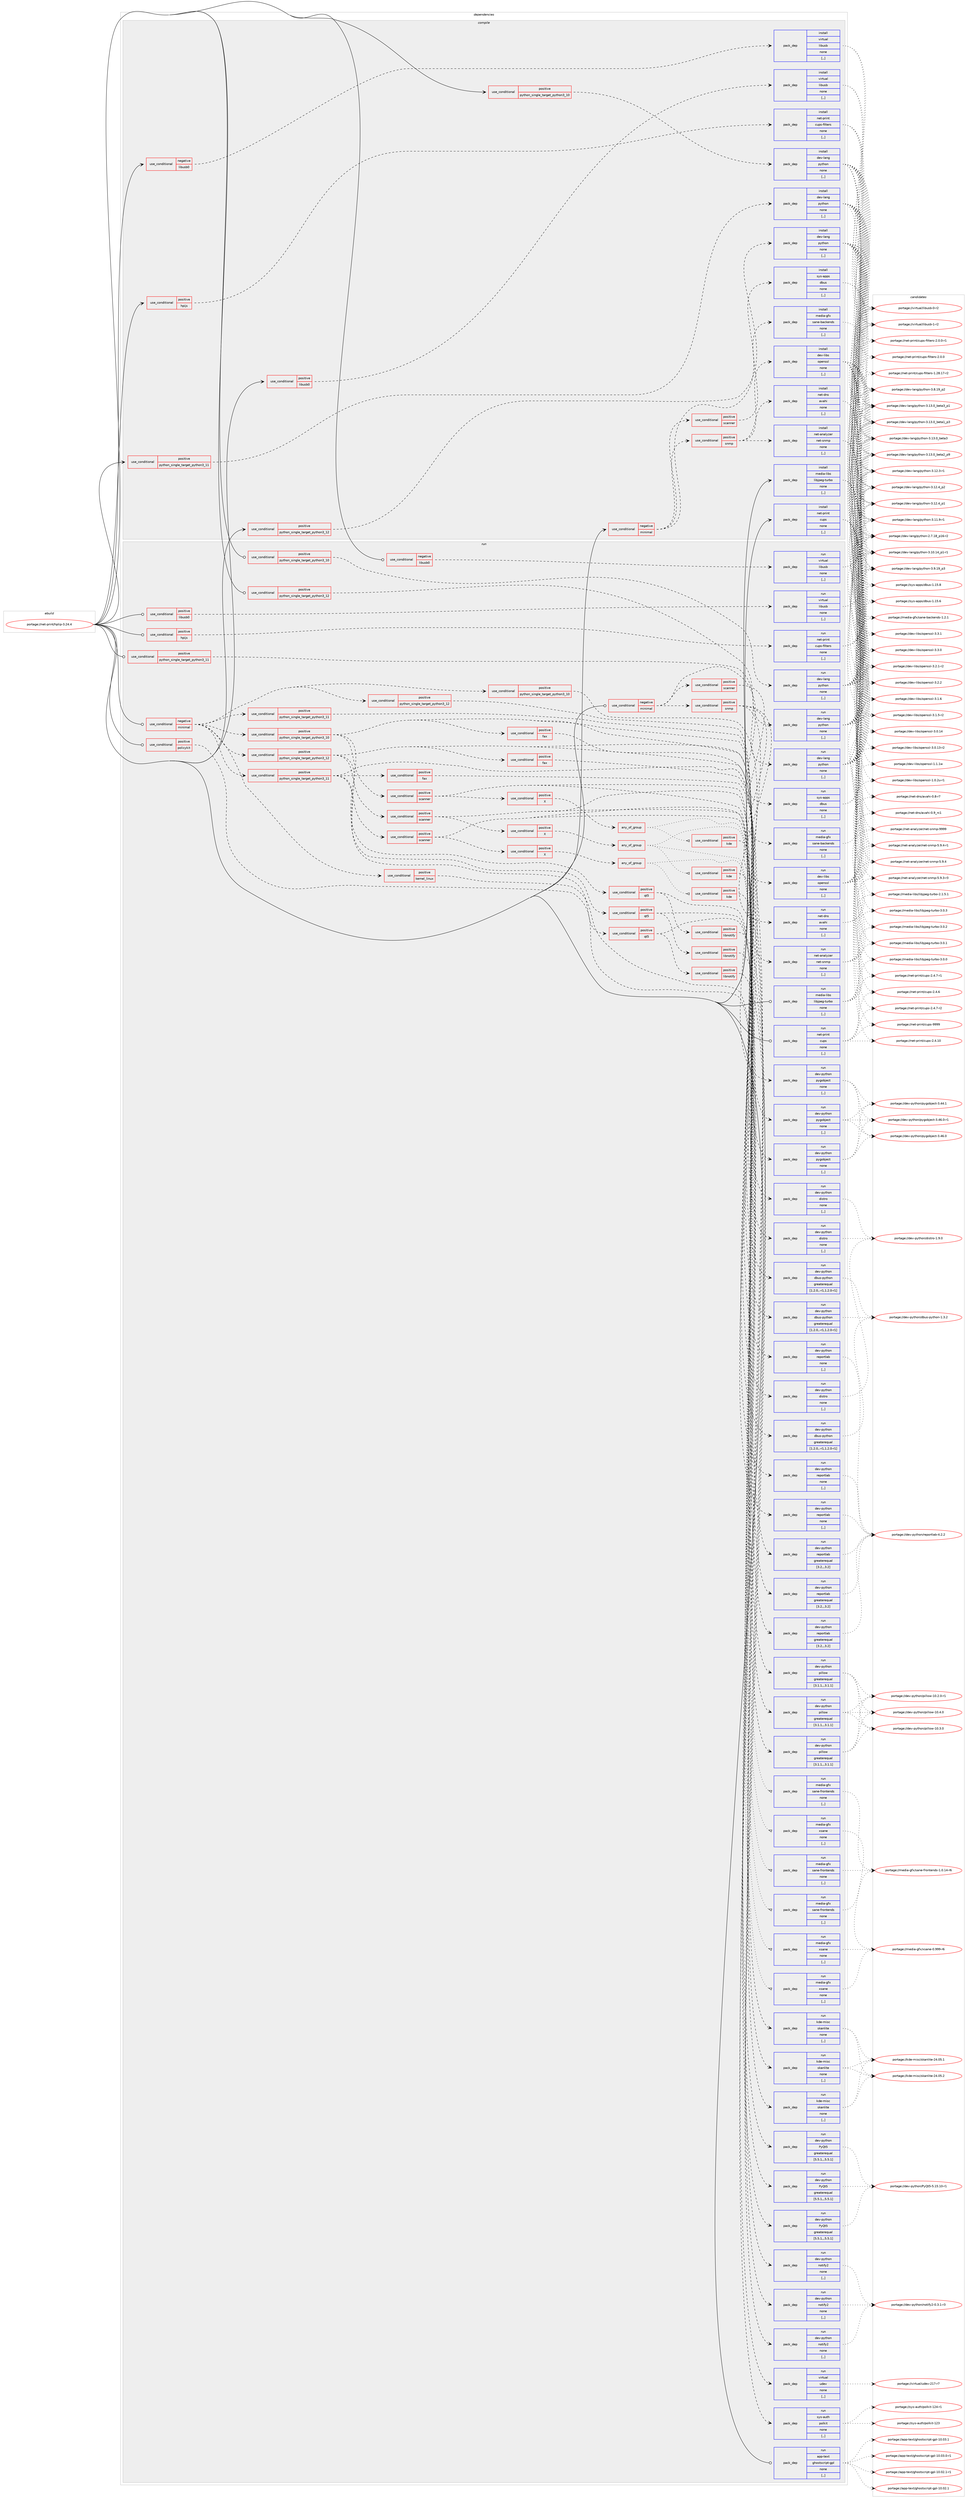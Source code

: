 digraph prolog {

# *************
# Graph options
# *************

newrank=true;
concentrate=true;
compound=true;
graph [rankdir=LR,fontname=Helvetica,fontsize=10,ranksep=1.5];#, ranksep=2.5, nodesep=0.2];
edge  [arrowhead=vee];
node  [fontname=Helvetica,fontsize=10];

# **********
# The ebuild
# **********

subgraph cluster_leftcol {
color=gray;
label=<<i>ebuild</i>>;
id [label="portage://net-print/hplip-3.24.4", color=red, width=4, href="../net-print/hplip-3.24.4.svg"];
}

# ****************
# The dependencies
# ****************

subgraph cluster_midcol {
color=gray;
label=<<i>dependencies</i>>;
subgraph cluster_compile {
fillcolor="#eeeeee";
style=filled;
label=<<i>compile</i>>;
subgraph cond100548 {
dependency381245 [label=<<TABLE BORDER="0" CELLBORDER="1" CELLSPACING="0" CELLPADDING="4"><TR><TD ROWSPAN="3" CELLPADDING="10">use_conditional</TD></TR><TR><TD>negative</TD></TR><TR><TD>libusb0</TD></TR></TABLE>>, shape=none, color=red];
subgraph pack277931 {
dependency381246 [label=<<TABLE BORDER="0" CELLBORDER="1" CELLSPACING="0" CELLPADDING="4" WIDTH="220"><TR><TD ROWSPAN="6" CELLPADDING="30">pack_dep</TD></TR><TR><TD WIDTH="110">install</TD></TR><TR><TD>virtual</TD></TR><TR><TD>libusb</TD></TR><TR><TD>none</TD></TR><TR><TD>[,,]</TD></TR></TABLE>>, shape=none, color=blue];
}
dependency381245:e -> dependency381246:w [weight=20,style="dashed",arrowhead="vee"];
}
id:e -> dependency381245:w [weight=20,style="solid",arrowhead="vee"];
subgraph cond100549 {
dependency381247 [label=<<TABLE BORDER="0" CELLBORDER="1" CELLSPACING="0" CELLPADDING="4"><TR><TD ROWSPAN="3" CELLPADDING="10">use_conditional</TD></TR><TR><TD>negative</TD></TR><TR><TD>minimal</TD></TR></TABLE>>, shape=none, color=red];
subgraph pack277932 {
dependency381248 [label=<<TABLE BORDER="0" CELLBORDER="1" CELLSPACING="0" CELLPADDING="4" WIDTH="220"><TR><TD ROWSPAN="6" CELLPADDING="30">pack_dep</TD></TR><TR><TD WIDTH="110">install</TD></TR><TR><TD>sys-apps</TD></TR><TR><TD>dbus</TD></TR><TR><TD>none</TD></TR><TR><TD>[,,]</TD></TR></TABLE>>, shape=none, color=blue];
}
dependency381247:e -> dependency381248:w [weight=20,style="dashed",arrowhead="vee"];
subgraph cond100550 {
dependency381249 [label=<<TABLE BORDER="0" CELLBORDER="1" CELLSPACING="0" CELLPADDING="4"><TR><TD ROWSPAN="3" CELLPADDING="10">use_conditional</TD></TR><TR><TD>positive</TD></TR><TR><TD>scanner</TD></TR></TABLE>>, shape=none, color=red];
subgraph pack277933 {
dependency381250 [label=<<TABLE BORDER="0" CELLBORDER="1" CELLSPACING="0" CELLPADDING="4" WIDTH="220"><TR><TD ROWSPAN="6" CELLPADDING="30">pack_dep</TD></TR><TR><TD WIDTH="110">install</TD></TR><TR><TD>media-gfx</TD></TR><TR><TD>sane-backends</TD></TR><TR><TD>none</TD></TR><TR><TD>[,,]</TD></TR></TABLE>>, shape=none, color=blue];
}
dependency381249:e -> dependency381250:w [weight=20,style="dashed",arrowhead="vee"];
}
dependency381247:e -> dependency381249:w [weight=20,style="dashed",arrowhead="vee"];
subgraph cond100551 {
dependency381251 [label=<<TABLE BORDER="0" CELLBORDER="1" CELLSPACING="0" CELLPADDING="4"><TR><TD ROWSPAN="3" CELLPADDING="10">use_conditional</TD></TR><TR><TD>positive</TD></TR><TR><TD>snmp</TD></TR></TABLE>>, shape=none, color=red];
subgraph pack277934 {
dependency381252 [label=<<TABLE BORDER="0" CELLBORDER="1" CELLSPACING="0" CELLPADDING="4" WIDTH="220"><TR><TD ROWSPAN="6" CELLPADDING="30">pack_dep</TD></TR><TR><TD WIDTH="110">install</TD></TR><TR><TD>dev-libs</TD></TR><TR><TD>openssl</TD></TR><TR><TD>none</TD></TR><TR><TD>[,,]</TD></TR></TABLE>>, shape=none, color=blue];
}
dependency381251:e -> dependency381252:w [weight=20,style="dashed",arrowhead="vee"];
subgraph pack277935 {
dependency381253 [label=<<TABLE BORDER="0" CELLBORDER="1" CELLSPACING="0" CELLPADDING="4" WIDTH="220"><TR><TD ROWSPAN="6" CELLPADDING="30">pack_dep</TD></TR><TR><TD WIDTH="110">install</TD></TR><TR><TD>net-analyzer</TD></TR><TR><TD>net-snmp</TD></TR><TR><TD>none</TD></TR><TR><TD>[,,]</TD></TR></TABLE>>, shape=none, color=blue];
}
dependency381251:e -> dependency381253:w [weight=20,style="dashed",arrowhead="vee"];
subgraph pack277936 {
dependency381254 [label=<<TABLE BORDER="0" CELLBORDER="1" CELLSPACING="0" CELLPADDING="4" WIDTH="220"><TR><TD ROWSPAN="6" CELLPADDING="30">pack_dep</TD></TR><TR><TD WIDTH="110">install</TD></TR><TR><TD>net-dns</TD></TR><TR><TD>avahi</TD></TR><TR><TD>none</TD></TR><TR><TD>[,,]</TD></TR></TABLE>>, shape=none, color=blue];
}
dependency381251:e -> dependency381254:w [weight=20,style="dashed",arrowhead="vee"];
}
dependency381247:e -> dependency381251:w [weight=20,style="dashed",arrowhead="vee"];
}
id:e -> dependency381247:w [weight=20,style="solid",arrowhead="vee"];
subgraph cond100552 {
dependency381255 [label=<<TABLE BORDER="0" CELLBORDER="1" CELLSPACING="0" CELLPADDING="4"><TR><TD ROWSPAN="3" CELLPADDING="10">use_conditional</TD></TR><TR><TD>positive</TD></TR><TR><TD>hpijs</TD></TR></TABLE>>, shape=none, color=red];
subgraph pack277937 {
dependency381256 [label=<<TABLE BORDER="0" CELLBORDER="1" CELLSPACING="0" CELLPADDING="4" WIDTH="220"><TR><TD ROWSPAN="6" CELLPADDING="30">pack_dep</TD></TR><TR><TD WIDTH="110">install</TD></TR><TR><TD>net-print</TD></TR><TR><TD>cups-filters</TD></TR><TR><TD>none</TD></TR><TR><TD>[,,]</TD></TR></TABLE>>, shape=none, color=blue];
}
dependency381255:e -> dependency381256:w [weight=20,style="dashed",arrowhead="vee"];
}
id:e -> dependency381255:w [weight=20,style="solid",arrowhead="vee"];
subgraph cond100553 {
dependency381257 [label=<<TABLE BORDER="0" CELLBORDER="1" CELLSPACING="0" CELLPADDING="4"><TR><TD ROWSPAN="3" CELLPADDING="10">use_conditional</TD></TR><TR><TD>positive</TD></TR><TR><TD>libusb0</TD></TR></TABLE>>, shape=none, color=red];
subgraph pack277938 {
dependency381258 [label=<<TABLE BORDER="0" CELLBORDER="1" CELLSPACING="0" CELLPADDING="4" WIDTH="220"><TR><TD ROWSPAN="6" CELLPADDING="30">pack_dep</TD></TR><TR><TD WIDTH="110">install</TD></TR><TR><TD>virtual</TD></TR><TR><TD>libusb</TD></TR><TR><TD>none</TD></TR><TR><TD>[,,]</TD></TR></TABLE>>, shape=none, color=blue];
}
dependency381257:e -> dependency381258:w [weight=20,style="dashed",arrowhead="vee"];
}
id:e -> dependency381257:w [weight=20,style="solid",arrowhead="vee"];
subgraph cond100554 {
dependency381259 [label=<<TABLE BORDER="0" CELLBORDER="1" CELLSPACING="0" CELLPADDING="4"><TR><TD ROWSPAN="3" CELLPADDING="10">use_conditional</TD></TR><TR><TD>positive</TD></TR><TR><TD>python_single_target_python3_10</TD></TR></TABLE>>, shape=none, color=red];
subgraph pack277939 {
dependency381260 [label=<<TABLE BORDER="0" CELLBORDER="1" CELLSPACING="0" CELLPADDING="4" WIDTH="220"><TR><TD ROWSPAN="6" CELLPADDING="30">pack_dep</TD></TR><TR><TD WIDTH="110">install</TD></TR><TR><TD>dev-lang</TD></TR><TR><TD>python</TD></TR><TR><TD>none</TD></TR><TR><TD>[,,]</TD></TR></TABLE>>, shape=none, color=blue];
}
dependency381259:e -> dependency381260:w [weight=20,style="dashed",arrowhead="vee"];
}
id:e -> dependency381259:w [weight=20,style="solid",arrowhead="vee"];
subgraph cond100555 {
dependency381261 [label=<<TABLE BORDER="0" CELLBORDER="1" CELLSPACING="0" CELLPADDING="4"><TR><TD ROWSPAN="3" CELLPADDING="10">use_conditional</TD></TR><TR><TD>positive</TD></TR><TR><TD>python_single_target_python3_11</TD></TR></TABLE>>, shape=none, color=red];
subgraph pack277940 {
dependency381262 [label=<<TABLE BORDER="0" CELLBORDER="1" CELLSPACING="0" CELLPADDING="4" WIDTH="220"><TR><TD ROWSPAN="6" CELLPADDING="30">pack_dep</TD></TR><TR><TD WIDTH="110">install</TD></TR><TR><TD>dev-lang</TD></TR><TR><TD>python</TD></TR><TR><TD>none</TD></TR><TR><TD>[,,]</TD></TR></TABLE>>, shape=none, color=blue];
}
dependency381261:e -> dependency381262:w [weight=20,style="dashed",arrowhead="vee"];
}
id:e -> dependency381261:w [weight=20,style="solid",arrowhead="vee"];
subgraph cond100556 {
dependency381263 [label=<<TABLE BORDER="0" CELLBORDER="1" CELLSPACING="0" CELLPADDING="4"><TR><TD ROWSPAN="3" CELLPADDING="10">use_conditional</TD></TR><TR><TD>positive</TD></TR><TR><TD>python_single_target_python3_12</TD></TR></TABLE>>, shape=none, color=red];
subgraph pack277941 {
dependency381264 [label=<<TABLE BORDER="0" CELLBORDER="1" CELLSPACING="0" CELLPADDING="4" WIDTH="220"><TR><TD ROWSPAN="6" CELLPADDING="30">pack_dep</TD></TR><TR><TD WIDTH="110">install</TD></TR><TR><TD>dev-lang</TD></TR><TR><TD>python</TD></TR><TR><TD>none</TD></TR><TR><TD>[,,]</TD></TR></TABLE>>, shape=none, color=blue];
}
dependency381263:e -> dependency381264:w [weight=20,style="dashed",arrowhead="vee"];
}
id:e -> dependency381263:w [weight=20,style="solid",arrowhead="vee"];
subgraph pack277942 {
dependency381265 [label=<<TABLE BORDER="0" CELLBORDER="1" CELLSPACING="0" CELLPADDING="4" WIDTH="220"><TR><TD ROWSPAN="6" CELLPADDING="30">pack_dep</TD></TR><TR><TD WIDTH="110">install</TD></TR><TR><TD>media-libs</TD></TR><TR><TD>libjpeg-turbo</TD></TR><TR><TD>none</TD></TR><TR><TD>[,,]</TD></TR></TABLE>>, shape=none, color=blue];
}
id:e -> dependency381265:w [weight=20,style="solid",arrowhead="vee"];
subgraph pack277943 {
dependency381266 [label=<<TABLE BORDER="0" CELLBORDER="1" CELLSPACING="0" CELLPADDING="4" WIDTH="220"><TR><TD ROWSPAN="6" CELLPADDING="30">pack_dep</TD></TR><TR><TD WIDTH="110">install</TD></TR><TR><TD>net-print</TD></TR><TR><TD>cups</TD></TR><TR><TD>none</TD></TR><TR><TD>[,,]</TD></TR></TABLE>>, shape=none, color=blue];
}
id:e -> dependency381266:w [weight=20,style="solid",arrowhead="vee"];
}
subgraph cluster_compileandrun {
fillcolor="#eeeeee";
style=filled;
label=<<i>compile and run</i>>;
}
subgraph cluster_run {
fillcolor="#eeeeee";
style=filled;
label=<<i>run</i>>;
subgraph cond100557 {
dependency381267 [label=<<TABLE BORDER="0" CELLBORDER="1" CELLSPACING="0" CELLPADDING="4"><TR><TD ROWSPAN="3" CELLPADDING="10">use_conditional</TD></TR><TR><TD>negative</TD></TR><TR><TD>libusb0</TD></TR></TABLE>>, shape=none, color=red];
subgraph pack277944 {
dependency381268 [label=<<TABLE BORDER="0" CELLBORDER="1" CELLSPACING="0" CELLPADDING="4" WIDTH="220"><TR><TD ROWSPAN="6" CELLPADDING="30">pack_dep</TD></TR><TR><TD WIDTH="110">run</TD></TR><TR><TD>virtual</TD></TR><TR><TD>libusb</TD></TR><TR><TD>none</TD></TR><TR><TD>[,,]</TD></TR></TABLE>>, shape=none, color=blue];
}
dependency381267:e -> dependency381268:w [weight=20,style="dashed",arrowhead="vee"];
}
id:e -> dependency381267:w [weight=20,style="solid",arrowhead="odot"];
subgraph cond100558 {
dependency381269 [label=<<TABLE BORDER="0" CELLBORDER="1" CELLSPACING="0" CELLPADDING="4"><TR><TD ROWSPAN="3" CELLPADDING="10">use_conditional</TD></TR><TR><TD>negative</TD></TR><TR><TD>minimal</TD></TR></TABLE>>, shape=none, color=red];
subgraph cond100559 {
dependency381270 [label=<<TABLE BORDER="0" CELLBORDER="1" CELLSPACING="0" CELLPADDING="4"><TR><TD ROWSPAN="3" CELLPADDING="10">use_conditional</TD></TR><TR><TD>positive</TD></TR><TR><TD>python_single_target_python3_10</TD></TR></TABLE>>, shape=none, color=red];
subgraph pack277945 {
dependency381271 [label=<<TABLE BORDER="0" CELLBORDER="1" CELLSPACING="0" CELLPADDING="4" WIDTH="220"><TR><TD ROWSPAN="6" CELLPADDING="30">pack_dep</TD></TR><TR><TD WIDTH="110">run</TD></TR><TR><TD>dev-python</TD></TR><TR><TD>pygobject</TD></TR><TR><TD>none</TD></TR><TR><TD>[,,]</TD></TR></TABLE>>, shape=none, color=blue];
}
dependency381270:e -> dependency381271:w [weight=20,style="dashed",arrowhead="vee"];
}
dependency381269:e -> dependency381270:w [weight=20,style="dashed",arrowhead="vee"];
subgraph cond100560 {
dependency381272 [label=<<TABLE BORDER="0" CELLBORDER="1" CELLSPACING="0" CELLPADDING="4"><TR><TD ROWSPAN="3" CELLPADDING="10">use_conditional</TD></TR><TR><TD>positive</TD></TR><TR><TD>python_single_target_python3_11</TD></TR></TABLE>>, shape=none, color=red];
subgraph pack277946 {
dependency381273 [label=<<TABLE BORDER="0" CELLBORDER="1" CELLSPACING="0" CELLPADDING="4" WIDTH="220"><TR><TD ROWSPAN="6" CELLPADDING="30">pack_dep</TD></TR><TR><TD WIDTH="110">run</TD></TR><TR><TD>dev-python</TD></TR><TR><TD>pygobject</TD></TR><TR><TD>none</TD></TR><TR><TD>[,,]</TD></TR></TABLE>>, shape=none, color=blue];
}
dependency381272:e -> dependency381273:w [weight=20,style="dashed",arrowhead="vee"];
}
dependency381269:e -> dependency381272:w [weight=20,style="dashed",arrowhead="vee"];
subgraph cond100561 {
dependency381274 [label=<<TABLE BORDER="0" CELLBORDER="1" CELLSPACING="0" CELLPADDING="4"><TR><TD ROWSPAN="3" CELLPADDING="10">use_conditional</TD></TR><TR><TD>positive</TD></TR><TR><TD>python_single_target_python3_12</TD></TR></TABLE>>, shape=none, color=red];
subgraph pack277947 {
dependency381275 [label=<<TABLE BORDER="0" CELLBORDER="1" CELLSPACING="0" CELLPADDING="4" WIDTH="220"><TR><TD ROWSPAN="6" CELLPADDING="30">pack_dep</TD></TR><TR><TD WIDTH="110">run</TD></TR><TR><TD>dev-python</TD></TR><TR><TD>pygobject</TD></TR><TR><TD>none</TD></TR><TR><TD>[,,]</TD></TR></TABLE>>, shape=none, color=blue];
}
dependency381274:e -> dependency381275:w [weight=20,style="dashed",arrowhead="vee"];
}
dependency381269:e -> dependency381274:w [weight=20,style="dashed",arrowhead="vee"];
subgraph cond100562 {
dependency381276 [label=<<TABLE BORDER="0" CELLBORDER="1" CELLSPACING="0" CELLPADDING="4"><TR><TD ROWSPAN="3" CELLPADDING="10">use_conditional</TD></TR><TR><TD>positive</TD></TR><TR><TD>kernel_linux</TD></TR></TABLE>>, shape=none, color=red];
subgraph pack277948 {
dependency381277 [label=<<TABLE BORDER="0" CELLBORDER="1" CELLSPACING="0" CELLPADDING="4" WIDTH="220"><TR><TD ROWSPAN="6" CELLPADDING="30">pack_dep</TD></TR><TR><TD WIDTH="110">run</TD></TR><TR><TD>virtual</TD></TR><TR><TD>udev</TD></TR><TR><TD>none</TD></TR><TR><TD>[,,]</TD></TR></TABLE>>, shape=none, color=blue];
}
dependency381276:e -> dependency381277:w [weight=20,style="dashed",arrowhead="vee"];
}
dependency381269:e -> dependency381276:w [weight=20,style="dashed",arrowhead="vee"];
subgraph cond100563 {
dependency381278 [label=<<TABLE BORDER="0" CELLBORDER="1" CELLSPACING="0" CELLPADDING="4"><TR><TD ROWSPAN="3" CELLPADDING="10">use_conditional</TD></TR><TR><TD>positive</TD></TR><TR><TD>python_single_target_python3_10</TD></TR></TABLE>>, shape=none, color=red];
subgraph pack277949 {
dependency381279 [label=<<TABLE BORDER="0" CELLBORDER="1" CELLSPACING="0" CELLPADDING="4" WIDTH="220"><TR><TD ROWSPAN="6" CELLPADDING="30">pack_dep</TD></TR><TR><TD WIDTH="110">run</TD></TR><TR><TD>dev-python</TD></TR><TR><TD>dbus-python</TD></TR><TR><TD>greaterequal</TD></TR><TR><TD>[1.2.0,,-r1,1.2.0-r1]</TD></TR></TABLE>>, shape=none, color=blue];
}
dependency381278:e -> dependency381279:w [weight=20,style="dashed",arrowhead="vee"];
subgraph pack277950 {
dependency381280 [label=<<TABLE BORDER="0" CELLBORDER="1" CELLSPACING="0" CELLPADDING="4" WIDTH="220"><TR><TD ROWSPAN="6" CELLPADDING="30">pack_dep</TD></TR><TR><TD WIDTH="110">run</TD></TR><TR><TD>dev-python</TD></TR><TR><TD>distro</TD></TR><TR><TD>none</TD></TR><TR><TD>[,,]</TD></TR></TABLE>>, shape=none, color=blue];
}
dependency381278:e -> dependency381280:w [weight=20,style="dashed",arrowhead="vee"];
subgraph cond100564 {
dependency381281 [label=<<TABLE BORDER="0" CELLBORDER="1" CELLSPACING="0" CELLPADDING="4"><TR><TD ROWSPAN="3" CELLPADDING="10">use_conditional</TD></TR><TR><TD>positive</TD></TR><TR><TD>fax</TD></TR></TABLE>>, shape=none, color=red];
subgraph pack277951 {
dependency381282 [label=<<TABLE BORDER="0" CELLBORDER="1" CELLSPACING="0" CELLPADDING="4" WIDTH="220"><TR><TD ROWSPAN="6" CELLPADDING="30">pack_dep</TD></TR><TR><TD WIDTH="110">run</TD></TR><TR><TD>dev-python</TD></TR><TR><TD>reportlab</TD></TR><TR><TD>none</TD></TR><TR><TD>[,,]</TD></TR></TABLE>>, shape=none, color=blue];
}
dependency381281:e -> dependency381282:w [weight=20,style="dashed",arrowhead="vee"];
}
dependency381278:e -> dependency381281:w [weight=20,style="dashed",arrowhead="vee"];
subgraph cond100565 {
dependency381283 [label=<<TABLE BORDER="0" CELLBORDER="1" CELLSPACING="0" CELLPADDING="4"><TR><TD ROWSPAN="3" CELLPADDING="10">use_conditional</TD></TR><TR><TD>positive</TD></TR><TR><TD>qt5</TD></TR></TABLE>>, shape=none, color=red];
subgraph pack277952 {
dependency381284 [label=<<TABLE BORDER="0" CELLBORDER="1" CELLSPACING="0" CELLPADDING="4" WIDTH="220"><TR><TD ROWSPAN="6" CELLPADDING="30">pack_dep</TD></TR><TR><TD WIDTH="110">run</TD></TR><TR><TD>dev-python</TD></TR><TR><TD>PyQt5</TD></TR><TR><TD>greaterequal</TD></TR><TR><TD>[5.5.1,,,5.5.1]</TD></TR></TABLE>>, shape=none, color=blue];
}
dependency381283:e -> dependency381284:w [weight=20,style="dashed",arrowhead="vee"];
subgraph cond100566 {
dependency381285 [label=<<TABLE BORDER="0" CELLBORDER="1" CELLSPACING="0" CELLPADDING="4"><TR><TD ROWSPAN="3" CELLPADDING="10">use_conditional</TD></TR><TR><TD>positive</TD></TR><TR><TD>libnotify</TD></TR></TABLE>>, shape=none, color=red];
subgraph pack277953 {
dependency381286 [label=<<TABLE BORDER="0" CELLBORDER="1" CELLSPACING="0" CELLPADDING="4" WIDTH="220"><TR><TD ROWSPAN="6" CELLPADDING="30">pack_dep</TD></TR><TR><TD WIDTH="110">run</TD></TR><TR><TD>dev-python</TD></TR><TR><TD>notify2</TD></TR><TR><TD>none</TD></TR><TR><TD>[,,]</TD></TR></TABLE>>, shape=none, color=blue];
}
dependency381285:e -> dependency381286:w [weight=20,style="dashed",arrowhead="vee"];
}
dependency381283:e -> dependency381285:w [weight=20,style="dashed",arrowhead="vee"];
}
dependency381278:e -> dependency381283:w [weight=20,style="dashed",arrowhead="vee"];
subgraph cond100567 {
dependency381287 [label=<<TABLE BORDER="0" CELLBORDER="1" CELLSPACING="0" CELLPADDING="4"><TR><TD ROWSPAN="3" CELLPADDING="10">use_conditional</TD></TR><TR><TD>positive</TD></TR><TR><TD>scanner</TD></TR></TABLE>>, shape=none, color=red];
subgraph pack277954 {
dependency381288 [label=<<TABLE BORDER="0" CELLBORDER="1" CELLSPACING="0" CELLPADDING="4" WIDTH="220"><TR><TD ROWSPAN="6" CELLPADDING="30">pack_dep</TD></TR><TR><TD WIDTH="110">run</TD></TR><TR><TD>dev-python</TD></TR><TR><TD>reportlab</TD></TR><TR><TD>greaterequal</TD></TR><TR><TD>[3.2,,,3.2]</TD></TR></TABLE>>, shape=none, color=blue];
}
dependency381287:e -> dependency381288:w [weight=20,style="dashed",arrowhead="vee"];
subgraph pack277955 {
dependency381289 [label=<<TABLE BORDER="0" CELLBORDER="1" CELLSPACING="0" CELLPADDING="4" WIDTH="220"><TR><TD ROWSPAN="6" CELLPADDING="30">pack_dep</TD></TR><TR><TD WIDTH="110">run</TD></TR><TR><TD>dev-python</TD></TR><TR><TD>pillow</TD></TR><TR><TD>greaterequal</TD></TR><TR><TD>[3.1.1,,,3.1.1]</TD></TR></TABLE>>, shape=none, color=blue];
}
dependency381287:e -> dependency381289:w [weight=20,style="dashed",arrowhead="vee"];
subgraph cond100568 {
dependency381290 [label=<<TABLE BORDER="0" CELLBORDER="1" CELLSPACING="0" CELLPADDING="4"><TR><TD ROWSPAN="3" CELLPADDING="10">use_conditional</TD></TR><TR><TD>positive</TD></TR><TR><TD>X</TD></TR></TABLE>>, shape=none, color=red];
subgraph any2575 {
dependency381291 [label=<<TABLE BORDER="0" CELLBORDER="1" CELLSPACING="0" CELLPADDING="4"><TR><TD CELLPADDING="10">any_of_group</TD></TR></TABLE>>, shape=none, color=red];subgraph cond100569 {
dependency381292 [label=<<TABLE BORDER="0" CELLBORDER="1" CELLSPACING="0" CELLPADDING="4"><TR><TD ROWSPAN="3" CELLPADDING="10">use_conditional</TD></TR><TR><TD>positive</TD></TR><TR><TD>kde</TD></TR></TABLE>>, shape=none, color=red];
subgraph pack277956 {
dependency381293 [label=<<TABLE BORDER="0" CELLBORDER="1" CELLSPACING="0" CELLPADDING="4" WIDTH="220"><TR><TD ROWSPAN="6" CELLPADDING="30">pack_dep</TD></TR><TR><TD WIDTH="110">run</TD></TR><TR><TD>kde-misc</TD></TR><TR><TD>skanlite</TD></TR><TR><TD>none</TD></TR><TR><TD>[,,]</TD></TR></TABLE>>, shape=none, color=blue];
}
dependency381292:e -> dependency381293:w [weight=20,style="dashed",arrowhead="vee"];
}
dependency381291:e -> dependency381292:w [weight=20,style="dotted",arrowhead="oinv"];
subgraph pack277957 {
dependency381294 [label=<<TABLE BORDER="0" CELLBORDER="1" CELLSPACING="0" CELLPADDING="4" WIDTH="220"><TR><TD ROWSPAN="6" CELLPADDING="30">pack_dep</TD></TR><TR><TD WIDTH="110">run</TD></TR><TR><TD>media-gfx</TD></TR><TR><TD>xsane</TD></TR><TR><TD>none</TD></TR><TR><TD>[,,]</TD></TR></TABLE>>, shape=none, color=blue];
}
dependency381291:e -> dependency381294:w [weight=20,style="dotted",arrowhead="oinv"];
subgraph pack277958 {
dependency381295 [label=<<TABLE BORDER="0" CELLBORDER="1" CELLSPACING="0" CELLPADDING="4" WIDTH="220"><TR><TD ROWSPAN="6" CELLPADDING="30">pack_dep</TD></TR><TR><TD WIDTH="110">run</TD></TR><TR><TD>media-gfx</TD></TR><TR><TD>sane-frontends</TD></TR><TR><TD>none</TD></TR><TR><TD>[,,]</TD></TR></TABLE>>, shape=none, color=blue];
}
dependency381291:e -> dependency381295:w [weight=20,style="dotted",arrowhead="oinv"];
}
dependency381290:e -> dependency381291:w [weight=20,style="dashed",arrowhead="vee"];
}
dependency381287:e -> dependency381290:w [weight=20,style="dashed",arrowhead="vee"];
}
dependency381278:e -> dependency381287:w [weight=20,style="dashed",arrowhead="vee"];
}
dependency381269:e -> dependency381278:w [weight=20,style="dashed",arrowhead="vee"];
subgraph cond100570 {
dependency381296 [label=<<TABLE BORDER="0" CELLBORDER="1" CELLSPACING="0" CELLPADDING="4"><TR><TD ROWSPAN="3" CELLPADDING="10">use_conditional</TD></TR><TR><TD>positive</TD></TR><TR><TD>python_single_target_python3_11</TD></TR></TABLE>>, shape=none, color=red];
subgraph pack277959 {
dependency381297 [label=<<TABLE BORDER="0" CELLBORDER="1" CELLSPACING="0" CELLPADDING="4" WIDTH="220"><TR><TD ROWSPAN="6" CELLPADDING="30">pack_dep</TD></TR><TR><TD WIDTH="110">run</TD></TR><TR><TD>dev-python</TD></TR><TR><TD>dbus-python</TD></TR><TR><TD>greaterequal</TD></TR><TR><TD>[1.2.0,,-r1,1.2.0-r1]</TD></TR></TABLE>>, shape=none, color=blue];
}
dependency381296:e -> dependency381297:w [weight=20,style="dashed",arrowhead="vee"];
subgraph pack277960 {
dependency381298 [label=<<TABLE BORDER="0" CELLBORDER="1" CELLSPACING="0" CELLPADDING="4" WIDTH="220"><TR><TD ROWSPAN="6" CELLPADDING="30">pack_dep</TD></TR><TR><TD WIDTH="110">run</TD></TR><TR><TD>dev-python</TD></TR><TR><TD>distro</TD></TR><TR><TD>none</TD></TR><TR><TD>[,,]</TD></TR></TABLE>>, shape=none, color=blue];
}
dependency381296:e -> dependency381298:w [weight=20,style="dashed",arrowhead="vee"];
subgraph cond100571 {
dependency381299 [label=<<TABLE BORDER="0" CELLBORDER="1" CELLSPACING="0" CELLPADDING="4"><TR><TD ROWSPAN="3" CELLPADDING="10">use_conditional</TD></TR><TR><TD>positive</TD></TR><TR><TD>fax</TD></TR></TABLE>>, shape=none, color=red];
subgraph pack277961 {
dependency381300 [label=<<TABLE BORDER="0" CELLBORDER="1" CELLSPACING="0" CELLPADDING="4" WIDTH="220"><TR><TD ROWSPAN="6" CELLPADDING="30">pack_dep</TD></TR><TR><TD WIDTH="110">run</TD></TR><TR><TD>dev-python</TD></TR><TR><TD>reportlab</TD></TR><TR><TD>none</TD></TR><TR><TD>[,,]</TD></TR></TABLE>>, shape=none, color=blue];
}
dependency381299:e -> dependency381300:w [weight=20,style="dashed",arrowhead="vee"];
}
dependency381296:e -> dependency381299:w [weight=20,style="dashed",arrowhead="vee"];
subgraph cond100572 {
dependency381301 [label=<<TABLE BORDER="0" CELLBORDER="1" CELLSPACING="0" CELLPADDING="4"><TR><TD ROWSPAN="3" CELLPADDING="10">use_conditional</TD></TR><TR><TD>positive</TD></TR><TR><TD>qt5</TD></TR></TABLE>>, shape=none, color=red];
subgraph pack277962 {
dependency381302 [label=<<TABLE BORDER="0" CELLBORDER="1" CELLSPACING="0" CELLPADDING="4" WIDTH="220"><TR><TD ROWSPAN="6" CELLPADDING="30">pack_dep</TD></TR><TR><TD WIDTH="110">run</TD></TR><TR><TD>dev-python</TD></TR><TR><TD>PyQt5</TD></TR><TR><TD>greaterequal</TD></TR><TR><TD>[5.5.1,,,5.5.1]</TD></TR></TABLE>>, shape=none, color=blue];
}
dependency381301:e -> dependency381302:w [weight=20,style="dashed",arrowhead="vee"];
subgraph cond100573 {
dependency381303 [label=<<TABLE BORDER="0" CELLBORDER="1" CELLSPACING="0" CELLPADDING="4"><TR><TD ROWSPAN="3" CELLPADDING="10">use_conditional</TD></TR><TR><TD>positive</TD></TR><TR><TD>libnotify</TD></TR></TABLE>>, shape=none, color=red];
subgraph pack277963 {
dependency381304 [label=<<TABLE BORDER="0" CELLBORDER="1" CELLSPACING="0" CELLPADDING="4" WIDTH="220"><TR><TD ROWSPAN="6" CELLPADDING="30">pack_dep</TD></TR><TR><TD WIDTH="110">run</TD></TR><TR><TD>dev-python</TD></TR><TR><TD>notify2</TD></TR><TR><TD>none</TD></TR><TR><TD>[,,]</TD></TR></TABLE>>, shape=none, color=blue];
}
dependency381303:e -> dependency381304:w [weight=20,style="dashed",arrowhead="vee"];
}
dependency381301:e -> dependency381303:w [weight=20,style="dashed",arrowhead="vee"];
}
dependency381296:e -> dependency381301:w [weight=20,style="dashed",arrowhead="vee"];
subgraph cond100574 {
dependency381305 [label=<<TABLE BORDER="0" CELLBORDER="1" CELLSPACING="0" CELLPADDING="4"><TR><TD ROWSPAN="3" CELLPADDING="10">use_conditional</TD></TR><TR><TD>positive</TD></TR><TR><TD>scanner</TD></TR></TABLE>>, shape=none, color=red];
subgraph pack277964 {
dependency381306 [label=<<TABLE BORDER="0" CELLBORDER="1" CELLSPACING="0" CELLPADDING="4" WIDTH="220"><TR><TD ROWSPAN="6" CELLPADDING="30">pack_dep</TD></TR><TR><TD WIDTH="110">run</TD></TR><TR><TD>dev-python</TD></TR><TR><TD>reportlab</TD></TR><TR><TD>greaterequal</TD></TR><TR><TD>[3.2,,,3.2]</TD></TR></TABLE>>, shape=none, color=blue];
}
dependency381305:e -> dependency381306:w [weight=20,style="dashed",arrowhead="vee"];
subgraph pack277965 {
dependency381307 [label=<<TABLE BORDER="0" CELLBORDER="1" CELLSPACING="0" CELLPADDING="4" WIDTH="220"><TR><TD ROWSPAN="6" CELLPADDING="30">pack_dep</TD></TR><TR><TD WIDTH="110">run</TD></TR><TR><TD>dev-python</TD></TR><TR><TD>pillow</TD></TR><TR><TD>greaterequal</TD></TR><TR><TD>[3.1.1,,,3.1.1]</TD></TR></TABLE>>, shape=none, color=blue];
}
dependency381305:e -> dependency381307:w [weight=20,style="dashed",arrowhead="vee"];
subgraph cond100575 {
dependency381308 [label=<<TABLE BORDER="0" CELLBORDER="1" CELLSPACING="0" CELLPADDING="4"><TR><TD ROWSPAN="3" CELLPADDING="10">use_conditional</TD></TR><TR><TD>positive</TD></TR><TR><TD>X</TD></TR></TABLE>>, shape=none, color=red];
subgraph any2576 {
dependency381309 [label=<<TABLE BORDER="0" CELLBORDER="1" CELLSPACING="0" CELLPADDING="4"><TR><TD CELLPADDING="10">any_of_group</TD></TR></TABLE>>, shape=none, color=red];subgraph cond100576 {
dependency381310 [label=<<TABLE BORDER="0" CELLBORDER="1" CELLSPACING="0" CELLPADDING="4"><TR><TD ROWSPAN="3" CELLPADDING="10">use_conditional</TD></TR><TR><TD>positive</TD></TR><TR><TD>kde</TD></TR></TABLE>>, shape=none, color=red];
subgraph pack277966 {
dependency381311 [label=<<TABLE BORDER="0" CELLBORDER="1" CELLSPACING="0" CELLPADDING="4" WIDTH="220"><TR><TD ROWSPAN="6" CELLPADDING="30">pack_dep</TD></TR><TR><TD WIDTH="110">run</TD></TR><TR><TD>kde-misc</TD></TR><TR><TD>skanlite</TD></TR><TR><TD>none</TD></TR><TR><TD>[,,]</TD></TR></TABLE>>, shape=none, color=blue];
}
dependency381310:e -> dependency381311:w [weight=20,style="dashed",arrowhead="vee"];
}
dependency381309:e -> dependency381310:w [weight=20,style="dotted",arrowhead="oinv"];
subgraph pack277967 {
dependency381312 [label=<<TABLE BORDER="0" CELLBORDER="1" CELLSPACING="0" CELLPADDING="4" WIDTH="220"><TR><TD ROWSPAN="6" CELLPADDING="30">pack_dep</TD></TR><TR><TD WIDTH="110">run</TD></TR><TR><TD>media-gfx</TD></TR><TR><TD>xsane</TD></TR><TR><TD>none</TD></TR><TR><TD>[,,]</TD></TR></TABLE>>, shape=none, color=blue];
}
dependency381309:e -> dependency381312:w [weight=20,style="dotted",arrowhead="oinv"];
subgraph pack277968 {
dependency381313 [label=<<TABLE BORDER="0" CELLBORDER="1" CELLSPACING="0" CELLPADDING="4" WIDTH="220"><TR><TD ROWSPAN="6" CELLPADDING="30">pack_dep</TD></TR><TR><TD WIDTH="110">run</TD></TR><TR><TD>media-gfx</TD></TR><TR><TD>sane-frontends</TD></TR><TR><TD>none</TD></TR><TR><TD>[,,]</TD></TR></TABLE>>, shape=none, color=blue];
}
dependency381309:e -> dependency381313:w [weight=20,style="dotted",arrowhead="oinv"];
}
dependency381308:e -> dependency381309:w [weight=20,style="dashed",arrowhead="vee"];
}
dependency381305:e -> dependency381308:w [weight=20,style="dashed",arrowhead="vee"];
}
dependency381296:e -> dependency381305:w [weight=20,style="dashed",arrowhead="vee"];
}
dependency381269:e -> dependency381296:w [weight=20,style="dashed",arrowhead="vee"];
subgraph cond100577 {
dependency381314 [label=<<TABLE BORDER="0" CELLBORDER="1" CELLSPACING="0" CELLPADDING="4"><TR><TD ROWSPAN="3" CELLPADDING="10">use_conditional</TD></TR><TR><TD>positive</TD></TR><TR><TD>python_single_target_python3_12</TD></TR></TABLE>>, shape=none, color=red];
subgraph pack277969 {
dependency381315 [label=<<TABLE BORDER="0" CELLBORDER="1" CELLSPACING="0" CELLPADDING="4" WIDTH="220"><TR><TD ROWSPAN="6" CELLPADDING="30">pack_dep</TD></TR><TR><TD WIDTH="110">run</TD></TR><TR><TD>dev-python</TD></TR><TR><TD>dbus-python</TD></TR><TR><TD>greaterequal</TD></TR><TR><TD>[1.2.0,,-r1,1.2.0-r1]</TD></TR></TABLE>>, shape=none, color=blue];
}
dependency381314:e -> dependency381315:w [weight=20,style="dashed",arrowhead="vee"];
subgraph pack277970 {
dependency381316 [label=<<TABLE BORDER="0" CELLBORDER="1" CELLSPACING="0" CELLPADDING="4" WIDTH="220"><TR><TD ROWSPAN="6" CELLPADDING="30">pack_dep</TD></TR><TR><TD WIDTH="110">run</TD></TR><TR><TD>dev-python</TD></TR><TR><TD>distro</TD></TR><TR><TD>none</TD></TR><TR><TD>[,,]</TD></TR></TABLE>>, shape=none, color=blue];
}
dependency381314:e -> dependency381316:w [weight=20,style="dashed",arrowhead="vee"];
subgraph cond100578 {
dependency381317 [label=<<TABLE BORDER="0" CELLBORDER="1" CELLSPACING="0" CELLPADDING="4"><TR><TD ROWSPAN="3" CELLPADDING="10">use_conditional</TD></TR><TR><TD>positive</TD></TR><TR><TD>fax</TD></TR></TABLE>>, shape=none, color=red];
subgraph pack277971 {
dependency381318 [label=<<TABLE BORDER="0" CELLBORDER="1" CELLSPACING="0" CELLPADDING="4" WIDTH="220"><TR><TD ROWSPAN="6" CELLPADDING="30">pack_dep</TD></TR><TR><TD WIDTH="110">run</TD></TR><TR><TD>dev-python</TD></TR><TR><TD>reportlab</TD></TR><TR><TD>none</TD></TR><TR><TD>[,,]</TD></TR></TABLE>>, shape=none, color=blue];
}
dependency381317:e -> dependency381318:w [weight=20,style="dashed",arrowhead="vee"];
}
dependency381314:e -> dependency381317:w [weight=20,style="dashed",arrowhead="vee"];
subgraph cond100579 {
dependency381319 [label=<<TABLE BORDER="0" CELLBORDER="1" CELLSPACING="0" CELLPADDING="4"><TR><TD ROWSPAN="3" CELLPADDING="10">use_conditional</TD></TR><TR><TD>positive</TD></TR><TR><TD>qt5</TD></TR></TABLE>>, shape=none, color=red];
subgraph pack277972 {
dependency381320 [label=<<TABLE BORDER="0" CELLBORDER="1" CELLSPACING="0" CELLPADDING="4" WIDTH="220"><TR><TD ROWSPAN="6" CELLPADDING="30">pack_dep</TD></TR><TR><TD WIDTH="110">run</TD></TR><TR><TD>dev-python</TD></TR><TR><TD>PyQt5</TD></TR><TR><TD>greaterequal</TD></TR><TR><TD>[5.5.1,,,5.5.1]</TD></TR></TABLE>>, shape=none, color=blue];
}
dependency381319:e -> dependency381320:w [weight=20,style="dashed",arrowhead="vee"];
subgraph cond100580 {
dependency381321 [label=<<TABLE BORDER="0" CELLBORDER="1" CELLSPACING="0" CELLPADDING="4"><TR><TD ROWSPAN="3" CELLPADDING="10">use_conditional</TD></TR><TR><TD>positive</TD></TR><TR><TD>libnotify</TD></TR></TABLE>>, shape=none, color=red];
subgraph pack277973 {
dependency381322 [label=<<TABLE BORDER="0" CELLBORDER="1" CELLSPACING="0" CELLPADDING="4" WIDTH="220"><TR><TD ROWSPAN="6" CELLPADDING="30">pack_dep</TD></TR><TR><TD WIDTH="110">run</TD></TR><TR><TD>dev-python</TD></TR><TR><TD>notify2</TD></TR><TR><TD>none</TD></TR><TR><TD>[,,]</TD></TR></TABLE>>, shape=none, color=blue];
}
dependency381321:e -> dependency381322:w [weight=20,style="dashed",arrowhead="vee"];
}
dependency381319:e -> dependency381321:w [weight=20,style="dashed",arrowhead="vee"];
}
dependency381314:e -> dependency381319:w [weight=20,style="dashed",arrowhead="vee"];
subgraph cond100581 {
dependency381323 [label=<<TABLE BORDER="0" CELLBORDER="1" CELLSPACING="0" CELLPADDING="4"><TR><TD ROWSPAN="3" CELLPADDING="10">use_conditional</TD></TR><TR><TD>positive</TD></TR><TR><TD>scanner</TD></TR></TABLE>>, shape=none, color=red];
subgraph pack277974 {
dependency381324 [label=<<TABLE BORDER="0" CELLBORDER="1" CELLSPACING="0" CELLPADDING="4" WIDTH="220"><TR><TD ROWSPAN="6" CELLPADDING="30">pack_dep</TD></TR><TR><TD WIDTH="110">run</TD></TR><TR><TD>dev-python</TD></TR><TR><TD>reportlab</TD></TR><TR><TD>greaterequal</TD></TR><TR><TD>[3.2,,,3.2]</TD></TR></TABLE>>, shape=none, color=blue];
}
dependency381323:e -> dependency381324:w [weight=20,style="dashed",arrowhead="vee"];
subgraph pack277975 {
dependency381325 [label=<<TABLE BORDER="0" CELLBORDER="1" CELLSPACING="0" CELLPADDING="4" WIDTH="220"><TR><TD ROWSPAN="6" CELLPADDING="30">pack_dep</TD></TR><TR><TD WIDTH="110">run</TD></TR><TR><TD>dev-python</TD></TR><TR><TD>pillow</TD></TR><TR><TD>greaterequal</TD></TR><TR><TD>[3.1.1,,,3.1.1]</TD></TR></TABLE>>, shape=none, color=blue];
}
dependency381323:e -> dependency381325:w [weight=20,style="dashed",arrowhead="vee"];
subgraph cond100582 {
dependency381326 [label=<<TABLE BORDER="0" CELLBORDER="1" CELLSPACING="0" CELLPADDING="4"><TR><TD ROWSPAN="3" CELLPADDING="10">use_conditional</TD></TR><TR><TD>positive</TD></TR><TR><TD>X</TD></TR></TABLE>>, shape=none, color=red];
subgraph any2577 {
dependency381327 [label=<<TABLE BORDER="0" CELLBORDER="1" CELLSPACING="0" CELLPADDING="4"><TR><TD CELLPADDING="10">any_of_group</TD></TR></TABLE>>, shape=none, color=red];subgraph cond100583 {
dependency381328 [label=<<TABLE BORDER="0" CELLBORDER="1" CELLSPACING="0" CELLPADDING="4"><TR><TD ROWSPAN="3" CELLPADDING="10">use_conditional</TD></TR><TR><TD>positive</TD></TR><TR><TD>kde</TD></TR></TABLE>>, shape=none, color=red];
subgraph pack277976 {
dependency381329 [label=<<TABLE BORDER="0" CELLBORDER="1" CELLSPACING="0" CELLPADDING="4" WIDTH="220"><TR><TD ROWSPAN="6" CELLPADDING="30">pack_dep</TD></TR><TR><TD WIDTH="110">run</TD></TR><TR><TD>kde-misc</TD></TR><TR><TD>skanlite</TD></TR><TR><TD>none</TD></TR><TR><TD>[,,]</TD></TR></TABLE>>, shape=none, color=blue];
}
dependency381328:e -> dependency381329:w [weight=20,style="dashed",arrowhead="vee"];
}
dependency381327:e -> dependency381328:w [weight=20,style="dotted",arrowhead="oinv"];
subgraph pack277977 {
dependency381330 [label=<<TABLE BORDER="0" CELLBORDER="1" CELLSPACING="0" CELLPADDING="4" WIDTH="220"><TR><TD ROWSPAN="6" CELLPADDING="30">pack_dep</TD></TR><TR><TD WIDTH="110">run</TD></TR><TR><TD>media-gfx</TD></TR><TR><TD>xsane</TD></TR><TR><TD>none</TD></TR><TR><TD>[,,]</TD></TR></TABLE>>, shape=none, color=blue];
}
dependency381327:e -> dependency381330:w [weight=20,style="dotted",arrowhead="oinv"];
subgraph pack277978 {
dependency381331 [label=<<TABLE BORDER="0" CELLBORDER="1" CELLSPACING="0" CELLPADDING="4" WIDTH="220"><TR><TD ROWSPAN="6" CELLPADDING="30">pack_dep</TD></TR><TR><TD WIDTH="110">run</TD></TR><TR><TD>media-gfx</TD></TR><TR><TD>sane-frontends</TD></TR><TR><TD>none</TD></TR><TR><TD>[,,]</TD></TR></TABLE>>, shape=none, color=blue];
}
dependency381327:e -> dependency381331:w [weight=20,style="dotted",arrowhead="oinv"];
}
dependency381326:e -> dependency381327:w [weight=20,style="dashed",arrowhead="vee"];
}
dependency381323:e -> dependency381326:w [weight=20,style="dashed",arrowhead="vee"];
}
dependency381314:e -> dependency381323:w [weight=20,style="dashed",arrowhead="vee"];
}
dependency381269:e -> dependency381314:w [weight=20,style="dashed",arrowhead="vee"];
}
id:e -> dependency381269:w [weight=20,style="solid",arrowhead="odot"];
subgraph cond100584 {
dependency381332 [label=<<TABLE BORDER="0" CELLBORDER="1" CELLSPACING="0" CELLPADDING="4"><TR><TD ROWSPAN="3" CELLPADDING="10">use_conditional</TD></TR><TR><TD>negative</TD></TR><TR><TD>minimal</TD></TR></TABLE>>, shape=none, color=red];
subgraph pack277979 {
dependency381333 [label=<<TABLE BORDER="0" CELLBORDER="1" CELLSPACING="0" CELLPADDING="4" WIDTH="220"><TR><TD ROWSPAN="6" CELLPADDING="30">pack_dep</TD></TR><TR><TD WIDTH="110">run</TD></TR><TR><TD>sys-apps</TD></TR><TR><TD>dbus</TD></TR><TR><TD>none</TD></TR><TR><TD>[,,]</TD></TR></TABLE>>, shape=none, color=blue];
}
dependency381332:e -> dependency381333:w [weight=20,style="dashed",arrowhead="vee"];
subgraph cond100585 {
dependency381334 [label=<<TABLE BORDER="0" CELLBORDER="1" CELLSPACING="0" CELLPADDING="4"><TR><TD ROWSPAN="3" CELLPADDING="10">use_conditional</TD></TR><TR><TD>positive</TD></TR><TR><TD>scanner</TD></TR></TABLE>>, shape=none, color=red];
subgraph pack277980 {
dependency381335 [label=<<TABLE BORDER="0" CELLBORDER="1" CELLSPACING="0" CELLPADDING="4" WIDTH="220"><TR><TD ROWSPAN="6" CELLPADDING="30">pack_dep</TD></TR><TR><TD WIDTH="110">run</TD></TR><TR><TD>media-gfx</TD></TR><TR><TD>sane-backends</TD></TR><TR><TD>none</TD></TR><TR><TD>[,,]</TD></TR></TABLE>>, shape=none, color=blue];
}
dependency381334:e -> dependency381335:w [weight=20,style="dashed",arrowhead="vee"];
}
dependency381332:e -> dependency381334:w [weight=20,style="dashed",arrowhead="vee"];
subgraph cond100586 {
dependency381336 [label=<<TABLE BORDER="0" CELLBORDER="1" CELLSPACING="0" CELLPADDING="4"><TR><TD ROWSPAN="3" CELLPADDING="10">use_conditional</TD></TR><TR><TD>positive</TD></TR><TR><TD>snmp</TD></TR></TABLE>>, shape=none, color=red];
subgraph pack277981 {
dependency381337 [label=<<TABLE BORDER="0" CELLBORDER="1" CELLSPACING="0" CELLPADDING="4" WIDTH="220"><TR><TD ROWSPAN="6" CELLPADDING="30">pack_dep</TD></TR><TR><TD WIDTH="110">run</TD></TR><TR><TD>dev-libs</TD></TR><TR><TD>openssl</TD></TR><TR><TD>none</TD></TR><TR><TD>[,,]</TD></TR></TABLE>>, shape=none, color=blue];
}
dependency381336:e -> dependency381337:w [weight=20,style="dashed",arrowhead="vee"];
subgraph pack277982 {
dependency381338 [label=<<TABLE BORDER="0" CELLBORDER="1" CELLSPACING="0" CELLPADDING="4" WIDTH="220"><TR><TD ROWSPAN="6" CELLPADDING="30">pack_dep</TD></TR><TR><TD WIDTH="110">run</TD></TR><TR><TD>net-analyzer</TD></TR><TR><TD>net-snmp</TD></TR><TR><TD>none</TD></TR><TR><TD>[,,]</TD></TR></TABLE>>, shape=none, color=blue];
}
dependency381336:e -> dependency381338:w [weight=20,style="dashed",arrowhead="vee"];
subgraph pack277983 {
dependency381339 [label=<<TABLE BORDER="0" CELLBORDER="1" CELLSPACING="0" CELLPADDING="4" WIDTH="220"><TR><TD ROWSPAN="6" CELLPADDING="30">pack_dep</TD></TR><TR><TD WIDTH="110">run</TD></TR><TR><TD>net-dns</TD></TR><TR><TD>avahi</TD></TR><TR><TD>none</TD></TR><TR><TD>[,,]</TD></TR></TABLE>>, shape=none, color=blue];
}
dependency381336:e -> dependency381339:w [weight=20,style="dashed",arrowhead="vee"];
}
dependency381332:e -> dependency381336:w [weight=20,style="dashed",arrowhead="vee"];
}
id:e -> dependency381332:w [weight=20,style="solid",arrowhead="odot"];
subgraph cond100587 {
dependency381340 [label=<<TABLE BORDER="0" CELLBORDER="1" CELLSPACING="0" CELLPADDING="4"><TR><TD ROWSPAN="3" CELLPADDING="10">use_conditional</TD></TR><TR><TD>positive</TD></TR><TR><TD>hpijs</TD></TR></TABLE>>, shape=none, color=red];
subgraph pack277984 {
dependency381341 [label=<<TABLE BORDER="0" CELLBORDER="1" CELLSPACING="0" CELLPADDING="4" WIDTH="220"><TR><TD ROWSPAN="6" CELLPADDING="30">pack_dep</TD></TR><TR><TD WIDTH="110">run</TD></TR><TR><TD>net-print</TD></TR><TR><TD>cups-filters</TD></TR><TR><TD>none</TD></TR><TR><TD>[,,]</TD></TR></TABLE>>, shape=none, color=blue];
}
dependency381340:e -> dependency381341:w [weight=20,style="dashed",arrowhead="vee"];
}
id:e -> dependency381340:w [weight=20,style="solid",arrowhead="odot"];
subgraph cond100588 {
dependency381342 [label=<<TABLE BORDER="0" CELLBORDER="1" CELLSPACING="0" CELLPADDING="4"><TR><TD ROWSPAN="3" CELLPADDING="10">use_conditional</TD></TR><TR><TD>positive</TD></TR><TR><TD>libusb0</TD></TR></TABLE>>, shape=none, color=red];
subgraph pack277985 {
dependency381343 [label=<<TABLE BORDER="0" CELLBORDER="1" CELLSPACING="0" CELLPADDING="4" WIDTH="220"><TR><TD ROWSPAN="6" CELLPADDING="30">pack_dep</TD></TR><TR><TD WIDTH="110">run</TD></TR><TR><TD>virtual</TD></TR><TR><TD>libusb</TD></TR><TR><TD>none</TD></TR><TR><TD>[,,]</TD></TR></TABLE>>, shape=none, color=blue];
}
dependency381342:e -> dependency381343:w [weight=20,style="dashed",arrowhead="vee"];
}
id:e -> dependency381342:w [weight=20,style="solid",arrowhead="odot"];
subgraph cond100589 {
dependency381344 [label=<<TABLE BORDER="0" CELLBORDER="1" CELLSPACING="0" CELLPADDING="4"><TR><TD ROWSPAN="3" CELLPADDING="10">use_conditional</TD></TR><TR><TD>positive</TD></TR><TR><TD>policykit</TD></TR></TABLE>>, shape=none, color=red];
subgraph pack277986 {
dependency381345 [label=<<TABLE BORDER="0" CELLBORDER="1" CELLSPACING="0" CELLPADDING="4" WIDTH="220"><TR><TD ROWSPAN="6" CELLPADDING="30">pack_dep</TD></TR><TR><TD WIDTH="110">run</TD></TR><TR><TD>sys-auth</TD></TR><TR><TD>polkit</TD></TR><TR><TD>none</TD></TR><TR><TD>[,,]</TD></TR></TABLE>>, shape=none, color=blue];
}
dependency381344:e -> dependency381345:w [weight=20,style="dashed",arrowhead="vee"];
}
id:e -> dependency381344:w [weight=20,style="solid",arrowhead="odot"];
subgraph cond100590 {
dependency381346 [label=<<TABLE BORDER="0" CELLBORDER="1" CELLSPACING="0" CELLPADDING="4"><TR><TD ROWSPAN="3" CELLPADDING="10">use_conditional</TD></TR><TR><TD>positive</TD></TR><TR><TD>python_single_target_python3_10</TD></TR></TABLE>>, shape=none, color=red];
subgraph pack277987 {
dependency381347 [label=<<TABLE BORDER="0" CELLBORDER="1" CELLSPACING="0" CELLPADDING="4" WIDTH="220"><TR><TD ROWSPAN="6" CELLPADDING="30">pack_dep</TD></TR><TR><TD WIDTH="110">run</TD></TR><TR><TD>dev-lang</TD></TR><TR><TD>python</TD></TR><TR><TD>none</TD></TR><TR><TD>[,,]</TD></TR></TABLE>>, shape=none, color=blue];
}
dependency381346:e -> dependency381347:w [weight=20,style="dashed",arrowhead="vee"];
}
id:e -> dependency381346:w [weight=20,style="solid",arrowhead="odot"];
subgraph cond100591 {
dependency381348 [label=<<TABLE BORDER="0" CELLBORDER="1" CELLSPACING="0" CELLPADDING="4"><TR><TD ROWSPAN="3" CELLPADDING="10">use_conditional</TD></TR><TR><TD>positive</TD></TR><TR><TD>python_single_target_python3_11</TD></TR></TABLE>>, shape=none, color=red];
subgraph pack277988 {
dependency381349 [label=<<TABLE BORDER="0" CELLBORDER="1" CELLSPACING="0" CELLPADDING="4" WIDTH="220"><TR><TD ROWSPAN="6" CELLPADDING="30">pack_dep</TD></TR><TR><TD WIDTH="110">run</TD></TR><TR><TD>dev-lang</TD></TR><TR><TD>python</TD></TR><TR><TD>none</TD></TR><TR><TD>[,,]</TD></TR></TABLE>>, shape=none, color=blue];
}
dependency381348:e -> dependency381349:w [weight=20,style="dashed",arrowhead="vee"];
}
id:e -> dependency381348:w [weight=20,style="solid",arrowhead="odot"];
subgraph cond100592 {
dependency381350 [label=<<TABLE BORDER="0" CELLBORDER="1" CELLSPACING="0" CELLPADDING="4"><TR><TD ROWSPAN="3" CELLPADDING="10">use_conditional</TD></TR><TR><TD>positive</TD></TR><TR><TD>python_single_target_python3_12</TD></TR></TABLE>>, shape=none, color=red];
subgraph pack277989 {
dependency381351 [label=<<TABLE BORDER="0" CELLBORDER="1" CELLSPACING="0" CELLPADDING="4" WIDTH="220"><TR><TD ROWSPAN="6" CELLPADDING="30">pack_dep</TD></TR><TR><TD WIDTH="110">run</TD></TR><TR><TD>dev-lang</TD></TR><TR><TD>python</TD></TR><TR><TD>none</TD></TR><TR><TD>[,,]</TD></TR></TABLE>>, shape=none, color=blue];
}
dependency381350:e -> dependency381351:w [weight=20,style="dashed",arrowhead="vee"];
}
id:e -> dependency381350:w [weight=20,style="solid",arrowhead="odot"];
subgraph pack277990 {
dependency381352 [label=<<TABLE BORDER="0" CELLBORDER="1" CELLSPACING="0" CELLPADDING="4" WIDTH="220"><TR><TD ROWSPAN="6" CELLPADDING="30">pack_dep</TD></TR><TR><TD WIDTH="110">run</TD></TR><TR><TD>app-text</TD></TR><TR><TD>ghostscript-gpl</TD></TR><TR><TD>none</TD></TR><TR><TD>[,,]</TD></TR></TABLE>>, shape=none, color=blue];
}
id:e -> dependency381352:w [weight=20,style="solid",arrowhead="odot"];
subgraph pack277991 {
dependency381353 [label=<<TABLE BORDER="0" CELLBORDER="1" CELLSPACING="0" CELLPADDING="4" WIDTH="220"><TR><TD ROWSPAN="6" CELLPADDING="30">pack_dep</TD></TR><TR><TD WIDTH="110">run</TD></TR><TR><TD>media-libs</TD></TR><TR><TD>libjpeg-turbo</TD></TR><TR><TD>none</TD></TR><TR><TD>[,,]</TD></TR></TABLE>>, shape=none, color=blue];
}
id:e -> dependency381353:w [weight=20,style="solid",arrowhead="odot"];
subgraph pack277992 {
dependency381354 [label=<<TABLE BORDER="0" CELLBORDER="1" CELLSPACING="0" CELLPADDING="4" WIDTH="220"><TR><TD ROWSPAN="6" CELLPADDING="30">pack_dep</TD></TR><TR><TD WIDTH="110">run</TD></TR><TR><TD>net-print</TD></TR><TR><TD>cups</TD></TR><TR><TD>none</TD></TR><TR><TD>[,,]</TD></TR></TABLE>>, shape=none, color=blue];
}
id:e -> dependency381354:w [weight=20,style="solid",arrowhead="odot"];
}
}

# **************
# The candidates
# **************

subgraph cluster_choices {
rank=same;
color=gray;
label=<<i>candidates</i>>;

subgraph choice277931 {
color=black;
nodesep=1;
choice1181051141161179710847108105981171159845494511450 [label="portage://virtual/libusb-1-r2", color=red, width=4,href="../virtual/libusb-1-r2.svg"];
choice1181051141161179710847108105981171159845484511450 [label="portage://virtual/libusb-0-r2", color=red, width=4,href="../virtual/libusb-0-r2.svg"];
dependency381246:e -> choice1181051141161179710847108105981171159845494511450:w [style=dotted,weight="100"];
dependency381246:e -> choice1181051141161179710847108105981171159845484511450:w [style=dotted,weight="100"];
}
subgraph choice277932 {
color=black;
nodesep=1;
choice1151211154597112112115471009811711545494649534656 [label="portage://sys-apps/dbus-1.15.8", color=red, width=4,href="../sys-apps/dbus-1.15.8.svg"];
choice1151211154597112112115471009811711545494649534654 [label="portage://sys-apps/dbus-1.15.6", color=red, width=4,href="../sys-apps/dbus-1.15.6.svg"];
dependency381248:e -> choice1151211154597112112115471009811711545494649534656:w [style=dotted,weight="100"];
dependency381248:e -> choice1151211154597112112115471009811711545494649534654:w [style=dotted,weight="100"];
}
subgraph choice277933 {
color=black;
nodesep=1;
choice1091011001059745103102120471159711010145989799107101110100115454946504649 [label="portage://media-gfx/sane-backends-1.2.1", color=red, width=4,href="../media-gfx/sane-backends-1.2.1.svg"];
dependency381250:e -> choice1091011001059745103102120471159711010145989799107101110100115454946504649:w [style=dotted,weight="100"];
}
subgraph choice277934 {
color=black;
nodesep=1;
choice100101118451081059811547111112101110115115108455146514649 [label="portage://dev-libs/openssl-3.3.1", color=red, width=4,href="../dev-libs/openssl-3.3.1.svg"];
choice100101118451081059811547111112101110115115108455146514648 [label="portage://dev-libs/openssl-3.3.0", color=red, width=4,href="../dev-libs/openssl-3.3.0.svg"];
choice100101118451081059811547111112101110115115108455146504650 [label="portage://dev-libs/openssl-3.2.2", color=red, width=4,href="../dev-libs/openssl-3.2.2.svg"];
choice1001011184510810598115471111121011101151151084551465046494511450 [label="portage://dev-libs/openssl-3.2.1-r2", color=red, width=4,href="../dev-libs/openssl-3.2.1-r2.svg"];
choice100101118451081059811547111112101110115115108455146494654 [label="portage://dev-libs/openssl-3.1.6", color=red, width=4,href="../dev-libs/openssl-3.1.6.svg"];
choice1001011184510810598115471111121011101151151084551464946534511450 [label="portage://dev-libs/openssl-3.1.5-r2", color=red, width=4,href="../dev-libs/openssl-3.1.5-r2.svg"];
choice10010111845108105981154711111210111011511510845514648464952 [label="portage://dev-libs/openssl-3.0.14", color=red, width=4,href="../dev-libs/openssl-3.0.14.svg"];
choice100101118451081059811547111112101110115115108455146484649514511450 [label="portage://dev-libs/openssl-3.0.13-r2", color=red, width=4,href="../dev-libs/openssl-3.0.13-r2.svg"];
choice100101118451081059811547111112101110115115108454946494649119 [label="portage://dev-libs/openssl-1.1.1w", color=red, width=4,href="../dev-libs/openssl-1.1.1w.svg"];
choice1001011184510810598115471111121011101151151084549464846501174511449 [label="portage://dev-libs/openssl-1.0.2u-r1", color=red, width=4,href="../dev-libs/openssl-1.0.2u-r1.svg"];
dependency381252:e -> choice100101118451081059811547111112101110115115108455146514649:w [style=dotted,weight="100"];
dependency381252:e -> choice100101118451081059811547111112101110115115108455146514648:w [style=dotted,weight="100"];
dependency381252:e -> choice100101118451081059811547111112101110115115108455146504650:w [style=dotted,weight="100"];
dependency381252:e -> choice1001011184510810598115471111121011101151151084551465046494511450:w [style=dotted,weight="100"];
dependency381252:e -> choice100101118451081059811547111112101110115115108455146494654:w [style=dotted,weight="100"];
dependency381252:e -> choice1001011184510810598115471111121011101151151084551464946534511450:w [style=dotted,weight="100"];
dependency381252:e -> choice10010111845108105981154711111210111011511510845514648464952:w [style=dotted,weight="100"];
dependency381252:e -> choice100101118451081059811547111112101110115115108455146484649514511450:w [style=dotted,weight="100"];
dependency381252:e -> choice100101118451081059811547111112101110115115108454946494649119:w [style=dotted,weight="100"];
dependency381252:e -> choice1001011184510810598115471111121011101151151084549464846501174511449:w [style=dotted,weight="100"];
}
subgraph choice277935 {
color=black;
nodesep=1;
choice11010111645971109710812112210111447110101116451151101091124557575757 [label="portage://net-analyzer/net-snmp-9999", color=red, width=4,href="../net-analyzer/net-snmp-9999.svg"];
choice11010111645971109710812112210111447110101116451151101091124553465746524511449 [label="portage://net-analyzer/net-snmp-5.9.4-r1", color=red, width=4,href="../net-analyzer/net-snmp-5.9.4-r1.svg"];
choice1101011164597110971081211221011144711010111645115110109112455346574652 [label="portage://net-analyzer/net-snmp-5.9.4", color=red, width=4,href="../net-analyzer/net-snmp-5.9.4.svg"];
choice11010111645971109710812112210111447110101116451151101091124553465746514511451 [label="portage://net-analyzer/net-snmp-5.9.3-r3", color=red, width=4,href="../net-analyzer/net-snmp-5.9.3-r3.svg"];
dependency381253:e -> choice11010111645971109710812112210111447110101116451151101091124557575757:w [style=dotted,weight="100"];
dependency381253:e -> choice11010111645971109710812112210111447110101116451151101091124553465746524511449:w [style=dotted,weight="100"];
dependency381253:e -> choice1101011164597110971081211221011144711010111645115110109112455346574652:w [style=dotted,weight="100"];
dependency381253:e -> choice11010111645971109710812112210111447110101116451151101091124553465746514511451:w [style=dotted,weight="100"];
}
subgraph choice277936 {
color=black;
nodesep=1;
choice1101011164510011011547971189710410545484657951149949 [label="portage://net-dns/avahi-0.9_rc1", color=red, width=4,href="../net-dns/avahi-0.9_rc1.svg"];
choice11010111645100110115479711897104105454846564511455 [label="portage://net-dns/avahi-0.8-r7", color=red, width=4,href="../net-dns/avahi-0.8-r7.svg"];
dependency381254:e -> choice1101011164510011011547971189710410545484657951149949:w [style=dotted,weight="100"];
dependency381254:e -> choice11010111645100110115479711897104105454846564511455:w [style=dotted,weight="100"];
}
subgraph choice277937 {
color=black;
nodesep=1;
choice110101116451121141051101164799117112115451021051081161011141154550464846484511449 [label="portage://net-print/cups-filters-2.0.0-r1", color=red, width=4,href="../net-print/cups-filters-2.0.0-r1.svg"];
choice11010111645112114105110116479911711211545102105108116101114115455046484648 [label="portage://net-print/cups-filters-2.0.0", color=red, width=4,href="../net-print/cups-filters-2.0.0.svg"];
choice1101011164511211410511011647991171121154510210510811610111411545494650564649554511450 [label="portage://net-print/cups-filters-1.28.17-r2", color=red, width=4,href="../net-print/cups-filters-1.28.17-r2.svg"];
dependency381256:e -> choice110101116451121141051101164799117112115451021051081161011141154550464846484511449:w [style=dotted,weight="100"];
dependency381256:e -> choice11010111645112114105110116479911711211545102105108116101114115455046484648:w [style=dotted,weight="100"];
dependency381256:e -> choice1101011164511211410511011647991171121154510210510811610111411545494650564649554511450:w [style=dotted,weight="100"];
}
subgraph choice277938 {
color=black;
nodesep=1;
choice1181051141161179710847108105981171159845494511450 [label="portage://virtual/libusb-1-r2", color=red, width=4,href="../virtual/libusb-1-r2.svg"];
choice1181051141161179710847108105981171159845484511450 [label="portage://virtual/libusb-0-r2", color=red, width=4,href="../virtual/libusb-0-r2.svg"];
dependency381258:e -> choice1181051141161179710847108105981171159845494511450:w [style=dotted,weight="100"];
dependency381258:e -> choice1181051141161179710847108105981171159845484511450:w [style=dotted,weight="100"];
}
subgraph choice277939 {
color=black;
nodesep=1;
choice10010111845108971101034711212111610411111045514649514648959810111697519511249 [label="portage://dev-lang/python-3.13.0_beta3_p1", color=red, width=4,href="../dev-lang/python-3.13.0_beta3_p1.svg"];
choice1001011184510897110103471121211161041111104551464951464895981011169751 [label="portage://dev-lang/python-3.13.0_beta3", color=red, width=4,href="../dev-lang/python-3.13.0_beta3.svg"];
choice10010111845108971101034711212111610411111045514649514648959810111697509511257 [label="portage://dev-lang/python-3.13.0_beta2_p9", color=red, width=4,href="../dev-lang/python-3.13.0_beta2_p9.svg"];
choice10010111845108971101034711212111610411111045514649514648959810111697499511251 [label="portage://dev-lang/python-3.13.0_beta1_p3", color=red, width=4,href="../dev-lang/python-3.13.0_beta1_p3.svg"];
choice100101118451089711010347112121116104111110455146495046529511250 [label="portage://dev-lang/python-3.12.4_p2", color=red, width=4,href="../dev-lang/python-3.12.4_p2.svg"];
choice100101118451089711010347112121116104111110455146495046529511249 [label="portage://dev-lang/python-3.12.4_p1", color=red, width=4,href="../dev-lang/python-3.12.4_p1.svg"];
choice100101118451089711010347112121116104111110455146495046514511449 [label="portage://dev-lang/python-3.12.3-r1", color=red, width=4,href="../dev-lang/python-3.12.3-r1.svg"];
choice100101118451089711010347112121116104111110455146494946574511449 [label="portage://dev-lang/python-3.11.9-r1", color=red, width=4,href="../dev-lang/python-3.11.9-r1.svg"];
choice100101118451089711010347112121116104111110455146494846495295112494511449 [label="portage://dev-lang/python-3.10.14_p1-r1", color=red, width=4,href="../dev-lang/python-3.10.14_p1-r1.svg"];
choice100101118451089711010347112121116104111110455146574649579511251 [label="portage://dev-lang/python-3.9.19_p3", color=red, width=4,href="../dev-lang/python-3.9.19_p3.svg"];
choice100101118451089711010347112121116104111110455146564649579511250 [label="portage://dev-lang/python-3.8.19_p2", color=red, width=4,href="../dev-lang/python-3.8.19_p2.svg"];
choice100101118451089711010347112121116104111110455046554649569511249544511450 [label="portage://dev-lang/python-2.7.18_p16-r2", color=red, width=4,href="../dev-lang/python-2.7.18_p16-r2.svg"];
dependency381260:e -> choice10010111845108971101034711212111610411111045514649514648959810111697519511249:w [style=dotted,weight="100"];
dependency381260:e -> choice1001011184510897110103471121211161041111104551464951464895981011169751:w [style=dotted,weight="100"];
dependency381260:e -> choice10010111845108971101034711212111610411111045514649514648959810111697509511257:w [style=dotted,weight="100"];
dependency381260:e -> choice10010111845108971101034711212111610411111045514649514648959810111697499511251:w [style=dotted,weight="100"];
dependency381260:e -> choice100101118451089711010347112121116104111110455146495046529511250:w [style=dotted,weight="100"];
dependency381260:e -> choice100101118451089711010347112121116104111110455146495046529511249:w [style=dotted,weight="100"];
dependency381260:e -> choice100101118451089711010347112121116104111110455146495046514511449:w [style=dotted,weight="100"];
dependency381260:e -> choice100101118451089711010347112121116104111110455146494946574511449:w [style=dotted,weight="100"];
dependency381260:e -> choice100101118451089711010347112121116104111110455146494846495295112494511449:w [style=dotted,weight="100"];
dependency381260:e -> choice100101118451089711010347112121116104111110455146574649579511251:w [style=dotted,weight="100"];
dependency381260:e -> choice100101118451089711010347112121116104111110455146564649579511250:w [style=dotted,weight="100"];
dependency381260:e -> choice100101118451089711010347112121116104111110455046554649569511249544511450:w [style=dotted,weight="100"];
}
subgraph choice277940 {
color=black;
nodesep=1;
choice10010111845108971101034711212111610411111045514649514648959810111697519511249 [label="portage://dev-lang/python-3.13.0_beta3_p1", color=red, width=4,href="../dev-lang/python-3.13.0_beta3_p1.svg"];
choice1001011184510897110103471121211161041111104551464951464895981011169751 [label="portage://dev-lang/python-3.13.0_beta3", color=red, width=4,href="../dev-lang/python-3.13.0_beta3.svg"];
choice10010111845108971101034711212111610411111045514649514648959810111697509511257 [label="portage://dev-lang/python-3.13.0_beta2_p9", color=red, width=4,href="../dev-lang/python-3.13.0_beta2_p9.svg"];
choice10010111845108971101034711212111610411111045514649514648959810111697499511251 [label="portage://dev-lang/python-3.13.0_beta1_p3", color=red, width=4,href="../dev-lang/python-3.13.0_beta1_p3.svg"];
choice100101118451089711010347112121116104111110455146495046529511250 [label="portage://dev-lang/python-3.12.4_p2", color=red, width=4,href="../dev-lang/python-3.12.4_p2.svg"];
choice100101118451089711010347112121116104111110455146495046529511249 [label="portage://dev-lang/python-3.12.4_p1", color=red, width=4,href="../dev-lang/python-3.12.4_p1.svg"];
choice100101118451089711010347112121116104111110455146495046514511449 [label="portage://dev-lang/python-3.12.3-r1", color=red, width=4,href="../dev-lang/python-3.12.3-r1.svg"];
choice100101118451089711010347112121116104111110455146494946574511449 [label="portage://dev-lang/python-3.11.9-r1", color=red, width=4,href="../dev-lang/python-3.11.9-r1.svg"];
choice100101118451089711010347112121116104111110455146494846495295112494511449 [label="portage://dev-lang/python-3.10.14_p1-r1", color=red, width=4,href="../dev-lang/python-3.10.14_p1-r1.svg"];
choice100101118451089711010347112121116104111110455146574649579511251 [label="portage://dev-lang/python-3.9.19_p3", color=red, width=4,href="../dev-lang/python-3.9.19_p3.svg"];
choice100101118451089711010347112121116104111110455146564649579511250 [label="portage://dev-lang/python-3.8.19_p2", color=red, width=4,href="../dev-lang/python-3.8.19_p2.svg"];
choice100101118451089711010347112121116104111110455046554649569511249544511450 [label="portage://dev-lang/python-2.7.18_p16-r2", color=red, width=4,href="../dev-lang/python-2.7.18_p16-r2.svg"];
dependency381262:e -> choice10010111845108971101034711212111610411111045514649514648959810111697519511249:w [style=dotted,weight="100"];
dependency381262:e -> choice1001011184510897110103471121211161041111104551464951464895981011169751:w [style=dotted,weight="100"];
dependency381262:e -> choice10010111845108971101034711212111610411111045514649514648959810111697509511257:w [style=dotted,weight="100"];
dependency381262:e -> choice10010111845108971101034711212111610411111045514649514648959810111697499511251:w [style=dotted,weight="100"];
dependency381262:e -> choice100101118451089711010347112121116104111110455146495046529511250:w [style=dotted,weight="100"];
dependency381262:e -> choice100101118451089711010347112121116104111110455146495046529511249:w [style=dotted,weight="100"];
dependency381262:e -> choice100101118451089711010347112121116104111110455146495046514511449:w [style=dotted,weight="100"];
dependency381262:e -> choice100101118451089711010347112121116104111110455146494946574511449:w [style=dotted,weight="100"];
dependency381262:e -> choice100101118451089711010347112121116104111110455146494846495295112494511449:w [style=dotted,weight="100"];
dependency381262:e -> choice100101118451089711010347112121116104111110455146574649579511251:w [style=dotted,weight="100"];
dependency381262:e -> choice100101118451089711010347112121116104111110455146564649579511250:w [style=dotted,weight="100"];
dependency381262:e -> choice100101118451089711010347112121116104111110455046554649569511249544511450:w [style=dotted,weight="100"];
}
subgraph choice277941 {
color=black;
nodesep=1;
choice10010111845108971101034711212111610411111045514649514648959810111697519511249 [label="portage://dev-lang/python-3.13.0_beta3_p1", color=red, width=4,href="../dev-lang/python-3.13.0_beta3_p1.svg"];
choice1001011184510897110103471121211161041111104551464951464895981011169751 [label="portage://dev-lang/python-3.13.0_beta3", color=red, width=4,href="../dev-lang/python-3.13.0_beta3.svg"];
choice10010111845108971101034711212111610411111045514649514648959810111697509511257 [label="portage://dev-lang/python-3.13.0_beta2_p9", color=red, width=4,href="../dev-lang/python-3.13.0_beta2_p9.svg"];
choice10010111845108971101034711212111610411111045514649514648959810111697499511251 [label="portage://dev-lang/python-3.13.0_beta1_p3", color=red, width=4,href="../dev-lang/python-3.13.0_beta1_p3.svg"];
choice100101118451089711010347112121116104111110455146495046529511250 [label="portage://dev-lang/python-3.12.4_p2", color=red, width=4,href="../dev-lang/python-3.12.4_p2.svg"];
choice100101118451089711010347112121116104111110455146495046529511249 [label="portage://dev-lang/python-3.12.4_p1", color=red, width=4,href="../dev-lang/python-3.12.4_p1.svg"];
choice100101118451089711010347112121116104111110455146495046514511449 [label="portage://dev-lang/python-3.12.3-r1", color=red, width=4,href="../dev-lang/python-3.12.3-r1.svg"];
choice100101118451089711010347112121116104111110455146494946574511449 [label="portage://dev-lang/python-3.11.9-r1", color=red, width=4,href="../dev-lang/python-3.11.9-r1.svg"];
choice100101118451089711010347112121116104111110455146494846495295112494511449 [label="portage://dev-lang/python-3.10.14_p1-r1", color=red, width=4,href="../dev-lang/python-3.10.14_p1-r1.svg"];
choice100101118451089711010347112121116104111110455146574649579511251 [label="portage://dev-lang/python-3.9.19_p3", color=red, width=4,href="../dev-lang/python-3.9.19_p3.svg"];
choice100101118451089711010347112121116104111110455146564649579511250 [label="portage://dev-lang/python-3.8.19_p2", color=red, width=4,href="../dev-lang/python-3.8.19_p2.svg"];
choice100101118451089711010347112121116104111110455046554649569511249544511450 [label="portage://dev-lang/python-2.7.18_p16-r2", color=red, width=4,href="../dev-lang/python-2.7.18_p16-r2.svg"];
dependency381264:e -> choice10010111845108971101034711212111610411111045514649514648959810111697519511249:w [style=dotted,weight="100"];
dependency381264:e -> choice1001011184510897110103471121211161041111104551464951464895981011169751:w [style=dotted,weight="100"];
dependency381264:e -> choice10010111845108971101034711212111610411111045514649514648959810111697509511257:w [style=dotted,weight="100"];
dependency381264:e -> choice10010111845108971101034711212111610411111045514649514648959810111697499511251:w [style=dotted,weight="100"];
dependency381264:e -> choice100101118451089711010347112121116104111110455146495046529511250:w [style=dotted,weight="100"];
dependency381264:e -> choice100101118451089711010347112121116104111110455146495046529511249:w [style=dotted,weight="100"];
dependency381264:e -> choice100101118451089711010347112121116104111110455146495046514511449:w [style=dotted,weight="100"];
dependency381264:e -> choice100101118451089711010347112121116104111110455146494946574511449:w [style=dotted,weight="100"];
dependency381264:e -> choice100101118451089711010347112121116104111110455146494846495295112494511449:w [style=dotted,weight="100"];
dependency381264:e -> choice100101118451089711010347112121116104111110455146574649579511251:w [style=dotted,weight="100"];
dependency381264:e -> choice100101118451089711010347112121116104111110455146564649579511250:w [style=dotted,weight="100"];
dependency381264:e -> choice100101118451089711010347112121116104111110455046554649569511249544511450:w [style=dotted,weight="100"];
}
subgraph choice277942 {
color=black;
nodesep=1;
choice10910110010597451081059811547108105981061121011034511611711498111455146484651 [label="portage://media-libs/libjpeg-turbo-3.0.3", color=red, width=4,href="../media-libs/libjpeg-turbo-3.0.3.svg"];
choice10910110010597451081059811547108105981061121011034511611711498111455146484650 [label="portage://media-libs/libjpeg-turbo-3.0.2", color=red, width=4,href="../media-libs/libjpeg-turbo-3.0.2.svg"];
choice10910110010597451081059811547108105981061121011034511611711498111455146484649 [label="portage://media-libs/libjpeg-turbo-3.0.1", color=red, width=4,href="../media-libs/libjpeg-turbo-3.0.1.svg"];
choice10910110010597451081059811547108105981061121011034511611711498111455146484648 [label="portage://media-libs/libjpeg-turbo-3.0.0", color=red, width=4,href="../media-libs/libjpeg-turbo-3.0.0.svg"];
choice109101100105974510810598115471081059810611210110345116117114981114550464946534649 [label="portage://media-libs/libjpeg-turbo-2.1.5.1", color=red, width=4,href="../media-libs/libjpeg-turbo-2.1.5.1.svg"];
dependency381265:e -> choice10910110010597451081059811547108105981061121011034511611711498111455146484651:w [style=dotted,weight="100"];
dependency381265:e -> choice10910110010597451081059811547108105981061121011034511611711498111455146484650:w [style=dotted,weight="100"];
dependency381265:e -> choice10910110010597451081059811547108105981061121011034511611711498111455146484649:w [style=dotted,weight="100"];
dependency381265:e -> choice10910110010597451081059811547108105981061121011034511611711498111455146484648:w [style=dotted,weight="100"];
dependency381265:e -> choice109101100105974510810598115471081059810611210110345116117114981114550464946534649:w [style=dotted,weight="100"];
}
subgraph choice277943 {
color=black;
nodesep=1;
choice1101011164511211410511011647991171121154557575757 [label="portage://net-print/cups-9999", color=red, width=4,href="../net-print/cups-9999.svg"];
choice11010111645112114105110116479911711211545504652464948 [label="portage://net-print/cups-2.4.10", color=red, width=4,href="../net-print/cups-2.4.10.svg"];
choice1101011164511211410511011647991171121154550465246554511450 [label="portage://net-print/cups-2.4.7-r2", color=red, width=4,href="../net-print/cups-2.4.7-r2.svg"];
choice1101011164511211410511011647991171121154550465246554511449 [label="portage://net-print/cups-2.4.7-r1", color=red, width=4,href="../net-print/cups-2.4.7-r1.svg"];
choice110101116451121141051101164799117112115455046524654 [label="portage://net-print/cups-2.4.6", color=red, width=4,href="../net-print/cups-2.4.6.svg"];
dependency381266:e -> choice1101011164511211410511011647991171121154557575757:w [style=dotted,weight="100"];
dependency381266:e -> choice11010111645112114105110116479911711211545504652464948:w [style=dotted,weight="100"];
dependency381266:e -> choice1101011164511211410511011647991171121154550465246554511450:w [style=dotted,weight="100"];
dependency381266:e -> choice1101011164511211410511011647991171121154550465246554511449:w [style=dotted,weight="100"];
dependency381266:e -> choice110101116451121141051101164799117112115455046524654:w [style=dotted,weight="100"];
}
subgraph choice277944 {
color=black;
nodesep=1;
choice1181051141161179710847108105981171159845494511450 [label="portage://virtual/libusb-1-r2", color=red, width=4,href="../virtual/libusb-1-r2.svg"];
choice1181051141161179710847108105981171159845484511450 [label="portage://virtual/libusb-0-r2", color=red, width=4,href="../virtual/libusb-0-r2.svg"];
dependency381268:e -> choice1181051141161179710847108105981171159845494511450:w [style=dotted,weight="100"];
dependency381268:e -> choice1181051141161179710847108105981171159845484511450:w [style=dotted,weight="100"];
}
subgraph choice277945 {
color=black;
nodesep=1;
choice10010111845112121116104111110471121211031119810610199116455146525446484511449 [label="portage://dev-python/pygobject-3.46.0-r1", color=red, width=4,href="../dev-python/pygobject-3.46.0-r1.svg"];
choice1001011184511212111610411111047112121103111981061019911645514652544648 [label="portage://dev-python/pygobject-3.46.0", color=red, width=4,href="../dev-python/pygobject-3.46.0.svg"];
choice1001011184511212111610411111047112121103111981061019911645514652524649 [label="portage://dev-python/pygobject-3.44.1", color=red, width=4,href="../dev-python/pygobject-3.44.1.svg"];
dependency381271:e -> choice10010111845112121116104111110471121211031119810610199116455146525446484511449:w [style=dotted,weight="100"];
dependency381271:e -> choice1001011184511212111610411111047112121103111981061019911645514652544648:w [style=dotted,weight="100"];
dependency381271:e -> choice1001011184511212111610411111047112121103111981061019911645514652524649:w [style=dotted,weight="100"];
}
subgraph choice277946 {
color=black;
nodesep=1;
choice10010111845112121116104111110471121211031119810610199116455146525446484511449 [label="portage://dev-python/pygobject-3.46.0-r1", color=red, width=4,href="../dev-python/pygobject-3.46.0-r1.svg"];
choice1001011184511212111610411111047112121103111981061019911645514652544648 [label="portage://dev-python/pygobject-3.46.0", color=red, width=4,href="../dev-python/pygobject-3.46.0.svg"];
choice1001011184511212111610411111047112121103111981061019911645514652524649 [label="portage://dev-python/pygobject-3.44.1", color=red, width=4,href="../dev-python/pygobject-3.44.1.svg"];
dependency381273:e -> choice10010111845112121116104111110471121211031119810610199116455146525446484511449:w [style=dotted,weight="100"];
dependency381273:e -> choice1001011184511212111610411111047112121103111981061019911645514652544648:w [style=dotted,weight="100"];
dependency381273:e -> choice1001011184511212111610411111047112121103111981061019911645514652524649:w [style=dotted,weight="100"];
}
subgraph choice277947 {
color=black;
nodesep=1;
choice10010111845112121116104111110471121211031119810610199116455146525446484511449 [label="portage://dev-python/pygobject-3.46.0-r1", color=red, width=4,href="../dev-python/pygobject-3.46.0-r1.svg"];
choice1001011184511212111610411111047112121103111981061019911645514652544648 [label="portage://dev-python/pygobject-3.46.0", color=red, width=4,href="../dev-python/pygobject-3.46.0.svg"];
choice1001011184511212111610411111047112121103111981061019911645514652524649 [label="portage://dev-python/pygobject-3.44.1", color=red, width=4,href="../dev-python/pygobject-3.44.1.svg"];
dependency381275:e -> choice10010111845112121116104111110471121211031119810610199116455146525446484511449:w [style=dotted,weight="100"];
dependency381275:e -> choice1001011184511212111610411111047112121103111981061019911645514652544648:w [style=dotted,weight="100"];
dependency381275:e -> choice1001011184511212111610411111047112121103111981061019911645514652524649:w [style=dotted,weight="100"];
}
subgraph choice277948 {
color=black;
nodesep=1;
choice1181051141161179710847117100101118455049554511455 [label="portage://virtual/udev-217-r7", color=red, width=4,href="../virtual/udev-217-r7.svg"];
dependency381277:e -> choice1181051141161179710847117100101118455049554511455:w [style=dotted,weight="100"];
}
subgraph choice277949 {
color=black;
nodesep=1;
choice10010111845112121116104111110471009811711545112121116104111110454946514650 [label="portage://dev-python/dbus-python-1.3.2", color=red, width=4,href="../dev-python/dbus-python-1.3.2.svg"];
dependency381279:e -> choice10010111845112121116104111110471009811711545112121116104111110454946514650:w [style=dotted,weight="100"];
}
subgraph choice277950 {
color=black;
nodesep=1;
choice1001011184511212111610411111047100105115116114111454946574648 [label="portage://dev-python/distro-1.9.0", color=red, width=4,href="../dev-python/distro-1.9.0.svg"];
dependency381280:e -> choice1001011184511212111610411111047100105115116114111454946574648:w [style=dotted,weight="100"];
}
subgraph choice277951 {
color=black;
nodesep=1;
choice10010111845112121116104111110471141011121111141161089798455246504650 [label="portage://dev-python/reportlab-4.2.2", color=red, width=4,href="../dev-python/reportlab-4.2.2.svg"];
dependency381282:e -> choice10010111845112121116104111110471141011121111141161089798455246504650:w [style=dotted,weight="100"];
}
subgraph choice277952 {
color=black;
nodesep=1;
choice100101118451121211161041111104780121811165345534649534649484511449 [label="portage://dev-python/PyQt5-5.15.10-r1", color=red, width=4,href="../dev-python/PyQt5-5.15.10-r1.svg"];
dependency381284:e -> choice100101118451121211161041111104780121811165345534649534649484511449:w [style=dotted,weight="100"];
}
subgraph choice277953 {
color=black;
nodesep=1;
choice1001011184511212111610411111047110111116105102121504548465146494511451 [label="portage://dev-python/notify2-0.3.1-r3", color=red, width=4,href="../dev-python/notify2-0.3.1-r3.svg"];
dependency381286:e -> choice1001011184511212111610411111047110111116105102121504548465146494511451:w [style=dotted,weight="100"];
}
subgraph choice277954 {
color=black;
nodesep=1;
choice10010111845112121116104111110471141011121111141161089798455246504650 [label="portage://dev-python/reportlab-4.2.2", color=red, width=4,href="../dev-python/reportlab-4.2.2.svg"];
dependency381288:e -> choice10010111845112121116104111110471141011121111141161089798455246504650:w [style=dotted,weight="100"];
}
subgraph choice277955 {
color=black;
nodesep=1;
choice100101118451121211161041111104711210510810811111945494846524648 [label="portage://dev-python/pillow-10.4.0", color=red, width=4,href="../dev-python/pillow-10.4.0.svg"];
choice100101118451121211161041111104711210510810811111945494846514648 [label="portage://dev-python/pillow-10.3.0", color=red, width=4,href="../dev-python/pillow-10.3.0.svg"];
choice1001011184511212111610411111047112105108108111119454948465046484511449 [label="portage://dev-python/pillow-10.2.0-r1", color=red, width=4,href="../dev-python/pillow-10.2.0-r1.svg"];
dependency381289:e -> choice100101118451121211161041111104711210510810811111945494846524648:w [style=dotted,weight="100"];
dependency381289:e -> choice100101118451121211161041111104711210510810811111945494846514648:w [style=dotted,weight="100"];
dependency381289:e -> choice1001011184511212111610411111047112105108108111119454948465046484511449:w [style=dotted,weight="100"];
}
subgraph choice277956 {
color=black;
nodesep=1;
choice107100101451091051159947115107971101081051161014550524648534650 [label="portage://kde-misc/skanlite-24.05.2", color=red, width=4,href="../kde-misc/skanlite-24.05.2.svg"];
choice107100101451091051159947115107971101081051161014550524648534649 [label="portage://kde-misc/skanlite-24.05.1", color=red, width=4,href="../kde-misc/skanlite-24.05.1.svg"];
dependency381293:e -> choice107100101451091051159947115107971101081051161014550524648534650:w [style=dotted,weight="100"];
dependency381293:e -> choice107100101451091051159947115107971101081051161014550524648534649:w [style=dotted,weight="100"];
}
subgraph choice277957 {
color=black;
nodesep=1;
choice109101100105974510310212047120115971101014548465757574511454 [label="portage://media-gfx/xsane-0.999-r6", color=red, width=4,href="../media-gfx/xsane-0.999-r6.svg"];
dependency381294:e -> choice109101100105974510310212047120115971101014548465757574511454:w [style=dotted,weight="100"];
}
subgraph choice277958 {
color=black;
nodesep=1;
choice1091011001059745103102120471159711010145102114111110116101110100115454946484649524511454 [label="portage://media-gfx/sane-frontends-1.0.14-r6", color=red, width=4,href="../media-gfx/sane-frontends-1.0.14-r6.svg"];
dependency381295:e -> choice1091011001059745103102120471159711010145102114111110116101110100115454946484649524511454:w [style=dotted,weight="100"];
}
subgraph choice277959 {
color=black;
nodesep=1;
choice10010111845112121116104111110471009811711545112121116104111110454946514650 [label="portage://dev-python/dbus-python-1.3.2", color=red, width=4,href="../dev-python/dbus-python-1.3.2.svg"];
dependency381297:e -> choice10010111845112121116104111110471009811711545112121116104111110454946514650:w [style=dotted,weight="100"];
}
subgraph choice277960 {
color=black;
nodesep=1;
choice1001011184511212111610411111047100105115116114111454946574648 [label="portage://dev-python/distro-1.9.0", color=red, width=4,href="../dev-python/distro-1.9.0.svg"];
dependency381298:e -> choice1001011184511212111610411111047100105115116114111454946574648:w [style=dotted,weight="100"];
}
subgraph choice277961 {
color=black;
nodesep=1;
choice10010111845112121116104111110471141011121111141161089798455246504650 [label="portage://dev-python/reportlab-4.2.2", color=red, width=4,href="../dev-python/reportlab-4.2.2.svg"];
dependency381300:e -> choice10010111845112121116104111110471141011121111141161089798455246504650:w [style=dotted,weight="100"];
}
subgraph choice277962 {
color=black;
nodesep=1;
choice100101118451121211161041111104780121811165345534649534649484511449 [label="portage://dev-python/PyQt5-5.15.10-r1", color=red, width=4,href="../dev-python/PyQt5-5.15.10-r1.svg"];
dependency381302:e -> choice100101118451121211161041111104780121811165345534649534649484511449:w [style=dotted,weight="100"];
}
subgraph choice277963 {
color=black;
nodesep=1;
choice1001011184511212111610411111047110111116105102121504548465146494511451 [label="portage://dev-python/notify2-0.3.1-r3", color=red, width=4,href="../dev-python/notify2-0.3.1-r3.svg"];
dependency381304:e -> choice1001011184511212111610411111047110111116105102121504548465146494511451:w [style=dotted,weight="100"];
}
subgraph choice277964 {
color=black;
nodesep=1;
choice10010111845112121116104111110471141011121111141161089798455246504650 [label="portage://dev-python/reportlab-4.2.2", color=red, width=4,href="../dev-python/reportlab-4.2.2.svg"];
dependency381306:e -> choice10010111845112121116104111110471141011121111141161089798455246504650:w [style=dotted,weight="100"];
}
subgraph choice277965 {
color=black;
nodesep=1;
choice100101118451121211161041111104711210510810811111945494846524648 [label="portage://dev-python/pillow-10.4.0", color=red, width=4,href="../dev-python/pillow-10.4.0.svg"];
choice100101118451121211161041111104711210510810811111945494846514648 [label="portage://dev-python/pillow-10.3.0", color=red, width=4,href="../dev-python/pillow-10.3.0.svg"];
choice1001011184511212111610411111047112105108108111119454948465046484511449 [label="portage://dev-python/pillow-10.2.0-r1", color=red, width=4,href="../dev-python/pillow-10.2.0-r1.svg"];
dependency381307:e -> choice100101118451121211161041111104711210510810811111945494846524648:w [style=dotted,weight="100"];
dependency381307:e -> choice100101118451121211161041111104711210510810811111945494846514648:w [style=dotted,weight="100"];
dependency381307:e -> choice1001011184511212111610411111047112105108108111119454948465046484511449:w [style=dotted,weight="100"];
}
subgraph choice277966 {
color=black;
nodesep=1;
choice107100101451091051159947115107971101081051161014550524648534650 [label="portage://kde-misc/skanlite-24.05.2", color=red, width=4,href="../kde-misc/skanlite-24.05.2.svg"];
choice107100101451091051159947115107971101081051161014550524648534649 [label="portage://kde-misc/skanlite-24.05.1", color=red, width=4,href="../kde-misc/skanlite-24.05.1.svg"];
dependency381311:e -> choice107100101451091051159947115107971101081051161014550524648534650:w [style=dotted,weight="100"];
dependency381311:e -> choice107100101451091051159947115107971101081051161014550524648534649:w [style=dotted,weight="100"];
}
subgraph choice277967 {
color=black;
nodesep=1;
choice109101100105974510310212047120115971101014548465757574511454 [label="portage://media-gfx/xsane-0.999-r6", color=red, width=4,href="../media-gfx/xsane-0.999-r6.svg"];
dependency381312:e -> choice109101100105974510310212047120115971101014548465757574511454:w [style=dotted,weight="100"];
}
subgraph choice277968 {
color=black;
nodesep=1;
choice1091011001059745103102120471159711010145102114111110116101110100115454946484649524511454 [label="portage://media-gfx/sane-frontends-1.0.14-r6", color=red, width=4,href="../media-gfx/sane-frontends-1.0.14-r6.svg"];
dependency381313:e -> choice1091011001059745103102120471159711010145102114111110116101110100115454946484649524511454:w [style=dotted,weight="100"];
}
subgraph choice277969 {
color=black;
nodesep=1;
choice10010111845112121116104111110471009811711545112121116104111110454946514650 [label="portage://dev-python/dbus-python-1.3.2", color=red, width=4,href="../dev-python/dbus-python-1.3.2.svg"];
dependency381315:e -> choice10010111845112121116104111110471009811711545112121116104111110454946514650:w [style=dotted,weight="100"];
}
subgraph choice277970 {
color=black;
nodesep=1;
choice1001011184511212111610411111047100105115116114111454946574648 [label="portage://dev-python/distro-1.9.0", color=red, width=4,href="../dev-python/distro-1.9.0.svg"];
dependency381316:e -> choice1001011184511212111610411111047100105115116114111454946574648:w [style=dotted,weight="100"];
}
subgraph choice277971 {
color=black;
nodesep=1;
choice10010111845112121116104111110471141011121111141161089798455246504650 [label="portage://dev-python/reportlab-4.2.2", color=red, width=4,href="../dev-python/reportlab-4.2.2.svg"];
dependency381318:e -> choice10010111845112121116104111110471141011121111141161089798455246504650:w [style=dotted,weight="100"];
}
subgraph choice277972 {
color=black;
nodesep=1;
choice100101118451121211161041111104780121811165345534649534649484511449 [label="portage://dev-python/PyQt5-5.15.10-r1", color=red, width=4,href="../dev-python/PyQt5-5.15.10-r1.svg"];
dependency381320:e -> choice100101118451121211161041111104780121811165345534649534649484511449:w [style=dotted,weight="100"];
}
subgraph choice277973 {
color=black;
nodesep=1;
choice1001011184511212111610411111047110111116105102121504548465146494511451 [label="portage://dev-python/notify2-0.3.1-r3", color=red, width=4,href="../dev-python/notify2-0.3.1-r3.svg"];
dependency381322:e -> choice1001011184511212111610411111047110111116105102121504548465146494511451:w [style=dotted,weight="100"];
}
subgraph choice277974 {
color=black;
nodesep=1;
choice10010111845112121116104111110471141011121111141161089798455246504650 [label="portage://dev-python/reportlab-4.2.2", color=red, width=4,href="../dev-python/reportlab-4.2.2.svg"];
dependency381324:e -> choice10010111845112121116104111110471141011121111141161089798455246504650:w [style=dotted,weight="100"];
}
subgraph choice277975 {
color=black;
nodesep=1;
choice100101118451121211161041111104711210510810811111945494846524648 [label="portage://dev-python/pillow-10.4.0", color=red, width=4,href="../dev-python/pillow-10.4.0.svg"];
choice100101118451121211161041111104711210510810811111945494846514648 [label="portage://dev-python/pillow-10.3.0", color=red, width=4,href="../dev-python/pillow-10.3.0.svg"];
choice1001011184511212111610411111047112105108108111119454948465046484511449 [label="portage://dev-python/pillow-10.2.0-r1", color=red, width=4,href="../dev-python/pillow-10.2.0-r1.svg"];
dependency381325:e -> choice100101118451121211161041111104711210510810811111945494846524648:w [style=dotted,weight="100"];
dependency381325:e -> choice100101118451121211161041111104711210510810811111945494846514648:w [style=dotted,weight="100"];
dependency381325:e -> choice1001011184511212111610411111047112105108108111119454948465046484511449:w [style=dotted,weight="100"];
}
subgraph choice277976 {
color=black;
nodesep=1;
choice107100101451091051159947115107971101081051161014550524648534650 [label="portage://kde-misc/skanlite-24.05.2", color=red, width=4,href="../kde-misc/skanlite-24.05.2.svg"];
choice107100101451091051159947115107971101081051161014550524648534649 [label="portage://kde-misc/skanlite-24.05.1", color=red, width=4,href="../kde-misc/skanlite-24.05.1.svg"];
dependency381329:e -> choice107100101451091051159947115107971101081051161014550524648534650:w [style=dotted,weight="100"];
dependency381329:e -> choice107100101451091051159947115107971101081051161014550524648534649:w [style=dotted,weight="100"];
}
subgraph choice277977 {
color=black;
nodesep=1;
choice109101100105974510310212047120115971101014548465757574511454 [label="portage://media-gfx/xsane-0.999-r6", color=red, width=4,href="../media-gfx/xsane-0.999-r6.svg"];
dependency381330:e -> choice109101100105974510310212047120115971101014548465757574511454:w [style=dotted,weight="100"];
}
subgraph choice277978 {
color=black;
nodesep=1;
choice1091011001059745103102120471159711010145102114111110116101110100115454946484649524511454 [label="portage://media-gfx/sane-frontends-1.0.14-r6", color=red, width=4,href="../media-gfx/sane-frontends-1.0.14-r6.svg"];
dependency381331:e -> choice1091011001059745103102120471159711010145102114111110116101110100115454946484649524511454:w [style=dotted,weight="100"];
}
subgraph choice277979 {
color=black;
nodesep=1;
choice1151211154597112112115471009811711545494649534656 [label="portage://sys-apps/dbus-1.15.8", color=red, width=4,href="../sys-apps/dbus-1.15.8.svg"];
choice1151211154597112112115471009811711545494649534654 [label="portage://sys-apps/dbus-1.15.6", color=red, width=4,href="../sys-apps/dbus-1.15.6.svg"];
dependency381333:e -> choice1151211154597112112115471009811711545494649534656:w [style=dotted,weight="100"];
dependency381333:e -> choice1151211154597112112115471009811711545494649534654:w [style=dotted,weight="100"];
}
subgraph choice277980 {
color=black;
nodesep=1;
choice1091011001059745103102120471159711010145989799107101110100115454946504649 [label="portage://media-gfx/sane-backends-1.2.1", color=red, width=4,href="../media-gfx/sane-backends-1.2.1.svg"];
dependency381335:e -> choice1091011001059745103102120471159711010145989799107101110100115454946504649:w [style=dotted,weight="100"];
}
subgraph choice277981 {
color=black;
nodesep=1;
choice100101118451081059811547111112101110115115108455146514649 [label="portage://dev-libs/openssl-3.3.1", color=red, width=4,href="../dev-libs/openssl-3.3.1.svg"];
choice100101118451081059811547111112101110115115108455146514648 [label="portage://dev-libs/openssl-3.3.0", color=red, width=4,href="../dev-libs/openssl-3.3.0.svg"];
choice100101118451081059811547111112101110115115108455146504650 [label="portage://dev-libs/openssl-3.2.2", color=red, width=4,href="../dev-libs/openssl-3.2.2.svg"];
choice1001011184510810598115471111121011101151151084551465046494511450 [label="portage://dev-libs/openssl-3.2.1-r2", color=red, width=4,href="../dev-libs/openssl-3.2.1-r2.svg"];
choice100101118451081059811547111112101110115115108455146494654 [label="portage://dev-libs/openssl-3.1.6", color=red, width=4,href="../dev-libs/openssl-3.1.6.svg"];
choice1001011184510810598115471111121011101151151084551464946534511450 [label="portage://dev-libs/openssl-3.1.5-r2", color=red, width=4,href="../dev-libs/openssl-3.1.5-r2.svg"];
choice10010111845108105981154711111210111011511510845514648464952 [label="portage://dev-libs/openssl-3.0.14", color=red, width=4,href="../dev-libs/openssl-3.0.14.svg"];
choice100101118451081059811547111112101110115115108455146484649514511450 [label="portage://dev-libs/openssl-3.0.13-r2", color=red, width=4,href="../dev-libs/openssl-3.0.13-r2.svg"];
choice100101118451081059811547111112101110115115108454946494649119 [label="portage://dev-libs/openssl-1.1.1w", color=red, width=4,href="../dev-libs/openssl-1.1.1w.svg"];
choice1001011184510810598115471111121011101151151084549464846501174511449 [label="portage://dev-libs/openssl-1.0.2u-r1", color=red, width=4,href="../dev-libs/openssl-1.0.2u-r1.svg"];
dependency381337:e -> choice100101118451081059811547111112101110115115108455146514649:w [style=dotted,weight="100"];
dependency381337:e -> choice100101118451081059811547111112101110115115108455146514648:w [style=dotted,weight="100"];
dependency381337:e -> choice100101118451081059811547111112101110115115108455146504650:w [style=dotted,weight="100"];
dependency381337:e -> choice1001011184510810598115471111121011101151151084551465046494511450:w [style=dotted,weight="100"];
dependency381337:e -> choice100101118451081059811547111112101110115115108455146494654:w [style=dotted,weight="100"];
dependency381337:e -> choice1001011184510810598115471111121011101151151084551464946534511450:w [style=dotted,weight="100"];
dependency381337:e -> choice10010111845108105981154711111210111011511510845514648464952:w [style=dotted,weight="100"];
dependency381337:e -> choice100101118451081059811547111112101110115115108455146484649514511450:w [style=dotted,weight="100"];
dependency381337:e -> choice100101118451081059811547111112101110115115108454946494649119:w [style=dotted,weight="100"];
dependency381337:e -> choice1001011184510810598115471111121011101151151084549464846501174511449:w [style=dotted,weight="100"];
}
subgraph choice277982 {
color=black;
nodesep=1;
choice11010111645971109710812112210111447110101116451151101091124557575757 [label="portage://net-analyzer/net-snmp-9999", color=red, width=4,href="../net-analyzer/net-snmp-9999.svg"];
choice11010111645971109710812112210111447110101116451151101091124553465746524511449 [label="portage://net-analyzer/net-snmp-5.9.4-r1", color=red, width=4,href="../net-analyzer/net-snmp-5.9.4-r1.svg"];
choice1101011164597110971081211221011144711010111645115110109112455346574652 [label="portage://net-analyzer/net-snmp-5.9.4", color=red, width=4,href="../net-analyzer/net-snmp-5.9.4.svg"];
choice11010111645971109710812112210111447110101116451151101091124553465746514511451 [label="portage://net-analyzer/net-snmp-5.9.3-r3", color=red, width=4,href="../net-analyzer/net-snmp-5.9.3-r3.svg"];
dependency381338:e -> choice11010111645971109710812112210111447110101116451151101091124557575757:w [style=dotted,weight="100"];
dependency381338:e -> choice11010111645971109710812112210111447110101116451151101091124553465746524511449:w [style=dotted,weight="100"];
dependency381338:e -> choice1101011164597110971081211221011144711010111645115110109112455346574652:w [style=dotted,weight="100"];
dependency381338:e -> choice11010111645971109710812112210111447110101116451151101091124553465746514511451:w [style=dotted,weight="100"];
}
subgraph choice277983 {
color=black;
nodesep=1;
choice1101011164510011011547971189710410545484657951149949 [label="portage://net-dns/avahi-0.9_rc1", color=red, width=4,href="../net-dns/avahi-0.9_rc1.svg"];
choice11010111645100110115479711897104105454846564511455 [label="portage://net-dns/avahi-0.8-r7", color=red, width=4,href="../net-dns/avahi-0.8-r7.svg"];
dependency381339:e -> choice1101011164510011011547971189710410545484657951149949:w [style=dotted,weight="100"];
dependency381339:e -> choice11010111645100110115479711897104105454846564511455:w [style=dotted,weight="100"];
}
subgraph choice277984 {
color=black;
nodesep=1;
choice110101116451121141051101164799117112115451021051081161011141154550464846484511449 [label="portage://net-print/cups-filters-2.0.0-r1", color=red, width=4,href="../net-print/cups-filters-2.0.0-r1.svg"];
choice11010111645112114105110116479911711211545102105108116101114115455046484648 [label="portage://net-print/cups-filters-2.0.0", color=red, width=4,href="../net-print/cups-filters-2.0.0.svg"];
choice1101011164511211410511011647991171121154510210510811610111411545494650564649554511450 [label="portage://net-print/cups-filters-1.28.17-r2", color=red, width=4,href="../net-print/cups-filters-1.28.17-r2.svg"];
dependency381341:e -> choice110101116451121141051101164799117112115451021051081161011141154550464846484511449:w [style=dotted,weight="100"];
dependency381341:e -> choice11010111645112114105110116479911711211545102105108116101114115455046484648:w [style=dotted,weight="100"];
dependency381341:e -> choice1101011164511211410511011647991171121154510210510811610111411545494650564649554511450:w [style=dotted,weight="100"];
}
subgraph choice277985 {
color=black;
nodesep=1;
choice1181051141161179710847108105981171159845494511450 [label="portage://virtual/libusb-1-r2", color=red, width=4,href="../virtual/libusb-1-r2.svg"];
choice1181051141161179710847108105981171159845484511450 [label="portage://virtual/libusb-0-r2", color=red, width=4,href="../virtual/libusb-0-r2.svg"];
dependency381343:e -> choice1181051141161179710847108105981171159845494511450:w [style=dotted,weight="100"];
dependency381343:e -> choice1181051141161179710847108105981171159845484511450:w [style=dotted,weight="100"];
}
subgraph choice277986 {
color=black;
nodesep=1;
choice115121115459711711610447112111108107105116454950524511449 [label="portage://sys-auth/polkit-124-r1", color=red, width=4,href="../sys-auth/polkit-124-r1.svg"];
choice11512111545971171161044711211110810710511645495051 [label="portage://sys-auth/polkit-123", color=red, width=4,href="../sys-auth/polkit-123.svg"];
dependency381345:e -> choice115121115459711711610447112111108107105116454950524511449:w [style=dotted,weight="100"];
dependency381345:e -> choice11512111545971171161044711211110810710511645495051:w [style=dotted,weight="100"];
}
subgraph choice277987 {
color=black;
nodesep=1;
choice10010111845108971101034711212111610411111045514649514648959810111697519511249 [label="portage://dev-lang/python-3.13.0_beta3_p1", color=red, width=4,href="../dev-lang/python-3.13.0_beta3_p1.svg"];
choice1001011184510897110103471121211161041111104551464951464895981011169751 [label="portage://dev-lang/python-3.13.0_beta3", color=red, width=4,href="../dev-lang/python-3.13.0_beta3.svg"];
choice10010111845108971101034711212111610411111045514649514648959810111697509511257 [label="portage://dev-lang/python-3.13.0_beta2_p9", color=red, width=4,href="../dev-lang/python-3.13.0_beta2_p9.svg"];
choice10010111845108971101034711212111610411111045514649514648959810111697499511251 [label="portage://dev-lang/python-3.13.0_beta1_p3", color=red, width=4,href="../dev-lang/python-3.13.0_beta1_p3.svg"];
choice100101118451089711010347112121116104111110455146495046529511250 [label="portage://dev-lang/python-3.12.4_p2", color=red, width=4,href="../dev-lang/python-3.12.4_p2.svg"];
choice100101118451089711010347112121116104111110455146495046529511249 [label="portage://dev-lang/python-3.12.4_p1", color=red, width=4,href="../dev-lang/python-3.12.4_p1.svg"];
choice100101118451089711010347112121116104111110455146495046514511449 [label="portage://dev-lang/python-3.12.3-r1", color=red, width=4,href="../dev-lang/python-3.12.3-r1.svg"];
choice100101118451089711010347112121116104111110455146494946574511449 [label="portage://dev-lang/python-3.11.9-r1", color=red, width=4,href="../dev-lang/python-3.11.9-r1.svg"];
choice100101118451089711010347112121116104111110455146494846495295112494511449 [label="portage://dev-lang/python-3.10.14_p1-r1", color=red, width=4,href="../dev-lang/python-3.10.14_p1-r1.svg"];
choice100101118451089711010347112121116104111110455146574649579511251 [label="portage://dev-lang/python-3.9.19_p3", color=red, width=4,href="../dev-lang/python-3.9.19_p3.svg"];
choice100101118451089711010347112121116104111110455146564649579511250 [label="portage://dev-lang/python-3.8.19_p2", color=red, width=4,href="../dev-lang/python-3.8.19_p2.svg"];
choice100101118451089711010347112121116104111110455046554649569511249544511450 [label="portage://dev-lang/python-2.7.18_p16-r2", color=red, width=4,href="../dev-lang/python-2.7.18_p16-r2.svg"];
dependency381347:e -> choice10010111845108971101034711212111610411111045514649514648959810111697519511249:w [style=dotted,weight="100"];
dependency381347:e -> choice1001011184510897110103471121211161041111104551464951464895981011169751:w [style=dotted,weight="100"];
dependency381347:e -> choice10010111845108971101034711212111610411111045514649514648959810111697509511257:w [style=dotted,weight="100"];
dependency381347:e -> choice10010111845108971101034711212111610411111045514649514648959810111697499511251:w [style=dotted,weight="100"];
dependency381347:e -> choice100101118451089711010347112121116104111110455146495046529511250:w [style=dotted,weight="100"];
dependency381347:e -> choice100101118451089711010347112121116104111110455146495046529511249:w [style=dotted,weight="100"];
dependency381347:e -> choice100101118451089711010347112121116104111110455146495046514511449:w [style=dotted,weight="100"];
dependency381347:e -> choice100101118451089711010347112121116104111110455146494946574511449:w [style=dotted,weight="100"];
dependency381347:e -> choice100101118451089711010347112121116104111110455146494846495295112494511449:w [style=dotted,weight="100"];
dependency381347:e -> choice100101118451089711010347112121116104111110455146574649579511251:w [style=dotted,weight="100"];
dependency381347:e -> choice100101118451089711010347112121116104111110455146564649579511250:w [style=dotted,weight="100"];
dependency381347:e -> choice100101118451089711010347112121116104111110455046554649569511249544511450:w [style=dotted,weight="100"];
}
subgraph choice277988 {
color=black;
nodesep=1;
choice10010111845108971101034711212111610411111045514649514648959810111697519511249 [label="portage://dev-lang/python-3.13.0_beta3_p1", color=red, width=4,href="../dev-lang/python-3.13.0_beta3_p1.svg"];
choice1001011184510897110103471121211161041111104551464951464895981011169751 [label="portage://dev-lang/python-3.13.0_beta3", color=red, width=4,href="../dev-lang/python-3.13.0_beta3.svg"];
choice10010111845108971101034711212111610411111045514649514648959810111697509511257 [label="portage://dev-lang/python-3.13.0_beta2_p9", color=red, width=4,href="../dev-lang/python-3.13.0_beta2_p9.svg"];
choice10010111845108971101034711212111610411111045514649514648959810111697499511251 [label="portage://dev-lang/python-3.13.0_beta1_p3", color=red, width=4,href="../dev-lang/python-3.13.0_beta1_p3.svg"];
choice100101118451089711010347112121116104111110455146495046529511250 [label="portage://dev-lang/python-3.12.4_p2", color=red, width=4,href="../dev-lang/python-3.12.4_p2.svg"];
choice100101118451089711010347112121116104111110455146495046529511249 [label="portage://dev-lang/python-3.12.4_p1", color=red, width=4,href="../dev-lang/python-3.12.4_p1.svg"];
choice100101118451089711010347112121116104111110455146495046514511449 [label="portage://dev-lang/python-3.12.3-r1", color=red, width=4,href="../dev-lang/python-3.12.3-r1.svg"];
choice100101118451089711010347112121116104111110455146494946574511449 [label="portage://dev-lang/python-3.11.9-r1", color=red, width=4,href="../dev-lang/python-3.11.9-r1.svg"];
choice100101118451089711010347112121116104111110455146494846495295112494511449 [label="portage://dev-lang/python-3.10.14_p1-r1", color=red, width=4,href="../dev-lang/python-3.10.14_p1-r1.svg"];
choice100101118451089711010347112121116104111110455146574649579511251 [label="portage://dev-lang/python-3.9.19_p3", color=red, width=4,href="../dev-lang/python-3.9.19_p3.svg"];
choice100101118451089711010347112121116104111110455146564649579511250 [label="portage://dev-lang/python-3.8.19_p2", color=red, width=4,href="../dev-lang/python-3.8.19_p2.svg"];
choice100101118451089711010347112121116104111110455046554649569511249544511450 [label="portage://dev-lang/python-2.7.18_p16-r2", color=red, width=4,href="../dev-lang/python-2.7.18_p16-r2.svg"];
dependency381349:e -> choice10010111845108971101034711212111610411111045514649514648959810111697519511249:w [style=dotted,weight="100"];
dependency381349:e -> choice1001011184510897110103471121211161041111104551464951464895981011169751:w [style=dotted,weight="100"];
dependency381349:e -> choice10010111845108971101034711212111610411111045514649514648959810111697509511257:w [style=dotted,weight="100"];
dependency381349:e -> choice10010111845108971101034711212111610411111045514649514648959810111697499511251:w [style=dotted,weight="100"];
dependency381349:e -> choice100101118451089711010347112121116104111110455146495046529511250:w [style=dotted,weight="100"];
dependency381349:e -> choice100101118451089711010347112121116104111110455146495046529511249:w [style=dotted,weight="100"];
dependency381349:e -> choice100101118451089711010347112121116104111110455146495046514511449:w [style=dotted,weight="100"];
dependency381349:e -> choice100101118451089711010347112121116104111110455146494946574511449:w [style=dotted,weight="100"];
dependency381349:e -> choice100101118451089711010347112121116104111110455146494846495295112494511449:w [style=dotted,weight="100"];
dependency381349:e -> choice100101118451089711010347112121116104111110455146574649579511251:w [style=dotted,weight="100"];
dependency381349:e -> choice100101118451089711010347112121116104111110455146564649579511250:w [style=dotted,weight="100"];
dependency381349:e -> choice100101118451089711010347112121116104111110455046554649569511249544511450:w [style=dotted,weight="100"];
}
subgraph choice277989 {
color=black;
nodesep=1;
choice10010111845108971101034711212111610411111045514649514648959810111697519511249 [label="portage://dev-lang/python-3.13.0_beta3_p1", color=red, width=4,href="../dev-lang/python-3.13.0_beta3_p1.svg"];
choice1001011184510897110103471121211161041111104551464951464895981011169751 [label="portage://dev-lang/python-3.13.0_beta3", color=red, width=4,href="../dev-lang/python-3.13.0_beta3.svg"];
choice10010111845108971101034711212111610411111045514649514648959810111697509511257 [label="portage://dev-lang/python-3.13.0_beta2_p9", color=red, width=4,href="../dev-lang/python-3.13.0_beta2_p9.svg"];
choice10010111845108971101034711212111610411111045514649514648959810111697499511251 [label="portage://dev-lang/python-3.13.0_beta1_p3", color=red, width=4,href="../dev-lang/python-3.13.0_beta1_p3.svg"];
choice100101118451089711010347112121116104111110455146495046529511250 [label="portage://dev-lang/python-3.12.4_p2", color=red, width=4,href="../dev-lang/python-3.12.4_p2.svg"];
choice100101118451089711010347112121116104111110455146495046529511249 [label="portage://dev-lang/python-3.12.4_p1", color=red, width=4,href="../dev-lang/python-3.12.4_p1.svg"];
choice100101118451089711010347112121116104111110455146495046514511449 [label="portage://dev-lang/python-3.12.3-r1", color=red, width=4,href="../dev-lang/python-3.12.3-r1.svg"];
choice100101118451089711010347112121116104111110455146494946574511449 [label="portage://dev-lang/python-3.11.9-r1", color=red, width=4,href="../dev-lang/python-3.11.9-r1.svg"];
choice100101118451089711010347112121116104111110455146494846495295112494511449 [label="portage://dev-lang/python-3.10.14_p1-r1", color=red, width=4,href="../dev-lang/python-3.10.14_p1-r1.svg"];
choice100101118451089711010347112121116104111110455146574649579511251 [label="portage://dev-lang/python-3.9.19_p3", color=red, width=4,href="../dev-lang/python-3.9.19_p3.svg"];
choice100101118451089711010347112121116104111110455146564649579511250 [label="portage://dev-lang/python-3.8.19_p2", color=red, width=4,href="../dev-lang/python-3.8.19_p2.svg"];
choice100101118451089711010347112121116104111110455046554649569511249544511450 [label="portage://dev-lang/python-2.7.18_p16-r2", color=red, width=4,href="../dev-lang/python-2.7.18_p16-r2.svg"];
dependency381351:e -> choice10010111845108971101034711212111610411111045514649514648959810111697519511249:w [style=dotted,weight="100"];
dependency381351:e -> choice1001011184510897110103471121211161041111104551464951464895981011169751:w [style=dotted,weight="100"];
dependency381351:e -> choice10010111845108971101034711212111610411111045514649514648959810111697509511257:w [style=dotted,weight="100"];
dependency381351:e -> choice10010111845108971101034711212111610411111045514649514648959810111697499511251:w [style=dotted,weight="100"];
dependency381351:e -> choice100101118451089711010347112121116104111110455146495046529511250:w [style=dotted,weight="100"];
dependency381351:e -> choice100101118451089711010347112121116104111110455146495046529511249:w [style=dotted,weight="100"];
dependency381351:e -> choice100101118451089711010347112121116104111110455146495046514511449:w [style=dotted,weight="100"];
dependency381351:e -> choice100101118451089711010347112121116104111110455146494946574511449:w [style=dotted,weight="100"];
dependency381351:e -> choice100101118451089711010347112121116104111110455146494846495295112494511449:w [style=dotted,weight="100"];
dependency381351:e -> choice100101118451089711010347112121116104111110455146574649579511251:w [style=dotted,weight="100"];
dependency381351:e -> choice100101118451089711010347112121116104111110455146564649579511250:w [style=dotted,weight="100"];
dependency381351:e -> choice100101118451089711010347112121116104111110455046554649569511249544511450:w [style=dotted,weight="100"];
}
subgraph choice277990 {
color=black;
nodesep=1;
choice97112112451161011201164710310411111511611599114105112116451031121084549484648514649 [label="portage://app-text/ghostscript-gpl-10.03.1", color=red, width=4,href="../app-text/ghostscript-gpl-10.03.1.svg"];
choice971121124511610112011647103104111115116115991141051121164510311210845494846485146484511449 [label="portage://app-text/ghostscript-gpl-10.03.0-r1", color=red, width=4,href="../app-text/ghostscript-gpl-10.03.0-r1.svg"];
choice971121124511610112011647103104111115116115991141051121164510311210845494846485046494511449 [label="portage://app-text/ghostscript-gpl-10.02.1-r1", color=red, width=4,href="../app-text/ghostscript-gpl-10.02.1-r1.svg"];
choice97112112451161011201164710310411111511611599114105112116451031121084549484648504649 [label="portage://app-text/ghostscript-gpl-10.02.1", color=red, width=4,href="../app-text/ghostscript-gpl-10.02.1.svg"];
dependency381352:e -> choice97112112451161011201164710310411111511611599114105112116451031121084549484648514649:w [style=dotted,weight="100"];
dependency381352:e -> choice971121124511610112011647103104111115116115991141051121164510311210845494846485146484511449:w [style=dotted,weight="100"];
dependency381352:e -> choice971121124511610112011647103104111115116115991141051121164510311210845494846485046494511449:w [style=dotted,weight="100"];
dependency381352:e -> choice97112112451161011201164710310411111511611599114105112116451031121084549484648504649:w [style=dotted,weight="100"];
}
subgraph choice277991 {
color=black;
nodesep=1;
choice10910110010597451081059811547108105981061121011034511611711498111455146484651 [label="portage://media-libs/libjpeg-turbo-3.0.3", color=red, width=4,href="../media-libs/libjpeg-turbo-3.0.3.svg"];
choice10910110010597451081059811547108105981061121011034511611711498111455146484650 [label="portage://media-libs/libjpeg-turbo-3.0.2", color=red, width=4,href="../media-libs/libjpeg-turbo-3.0.2.svg"];
choice10910110010597451081059811547108105981061121011034511611711498111455146484649 [label="portage://media-libs/libjpeg-turbo-3.0.1", color=red, width=4,href="../media-libs/libjpeg-turbo-3.0.1.svg"];
choice10910110010597451081059811547108105981061121011034511611711498111455146484648 [label="portage://media-libs/libjpeg-turbo-3.0.0", color=red, width=4,href="../media-libs/libjpeg-turbo-3.0.0.svg"];
choice109101100105974510810598115471081059810611210110345116117114981114550464946534649 [label="portage://media-libs/libjpeg-turbo-2.1.5.1", color=red, width=4,href="../media-libs/libjpeg-turbo-2.1.5.1.svg"];
dependency381353:e -> choice10910110010597451081059811547108105981061121011034511611711498111455146484651:w [style=dotted,weight="100"];
dependency381353:e -> choice10910110010597451081059811547108105981061121011034511611711498111455146484650:w [style=dotted,weight="100"];
dependency381353:e -> choice10910110010597451081059811547108105981061121011034511611711498111455146484649:w [style=dotted,weight="100"];
dependency381353:e -> choice10910110010597451081059811547108105981061121011034511611711498111455146484648:w [style=dotted,weight="100"];
dependency381353:e -> choice109101100105974510810598115471081059810611210110345116117114981114550464946534649:w [style=dotted,weight="100"];
}
subgraph choice277992 {
color=black;
nodesep=1;
choice1101011164511211410511011647991171121154557575757 [label="portage://net-print/cups-9999", color=red, width=4,href="../net-print/cups-9999.svg"];
choice11010111645112114105110116479911711211545504652464948 [label="portage://net-print/cups-2.4.10", color=red, width=4,href="../net-print/cups-2.4.10.svg"];
choice1101011164511211410511011647991171121154550465246554511450 [label="portage://net-print/cups-2.4.7-r2", color=red, width=4,href="../net-print/cups-2.4.7-r2.svg"];
choice1101011164511211410511011647991171121154550465246554511449 [label="portage://net-print/cups-2.4.7-r1", color=red, width=4,href="../net-print/cups-2.4.7-r1.svg"];
choice110101116451121141051101164799117112115455046524654 [label="portage://net-print/cups-2.4.6", color=red, width=4,href="../net-print/cups-2.4.6.svg"];
dependency381354:e -> choice1101011164511211410511011647991171121154557575757:w [style=dotted,weight="100"];
dependency381354:e -> choice11010111645112114105110116479911711211545504652464948:w [style=dotted,weight="100"];
dependency381354:e -> choice1101011164511211410511011647991171121154550465246554511450:w [style=dotted,weight="100"];
dependency381354:e -> choice1101011164511211410511011647991171121154550465246554511449:w [style=dotted,weight="100"];
dependency381354:e -> choice110101116451121141051101164799117112115455046524654:w [style=dotted,weight="100"];
}
}

}
